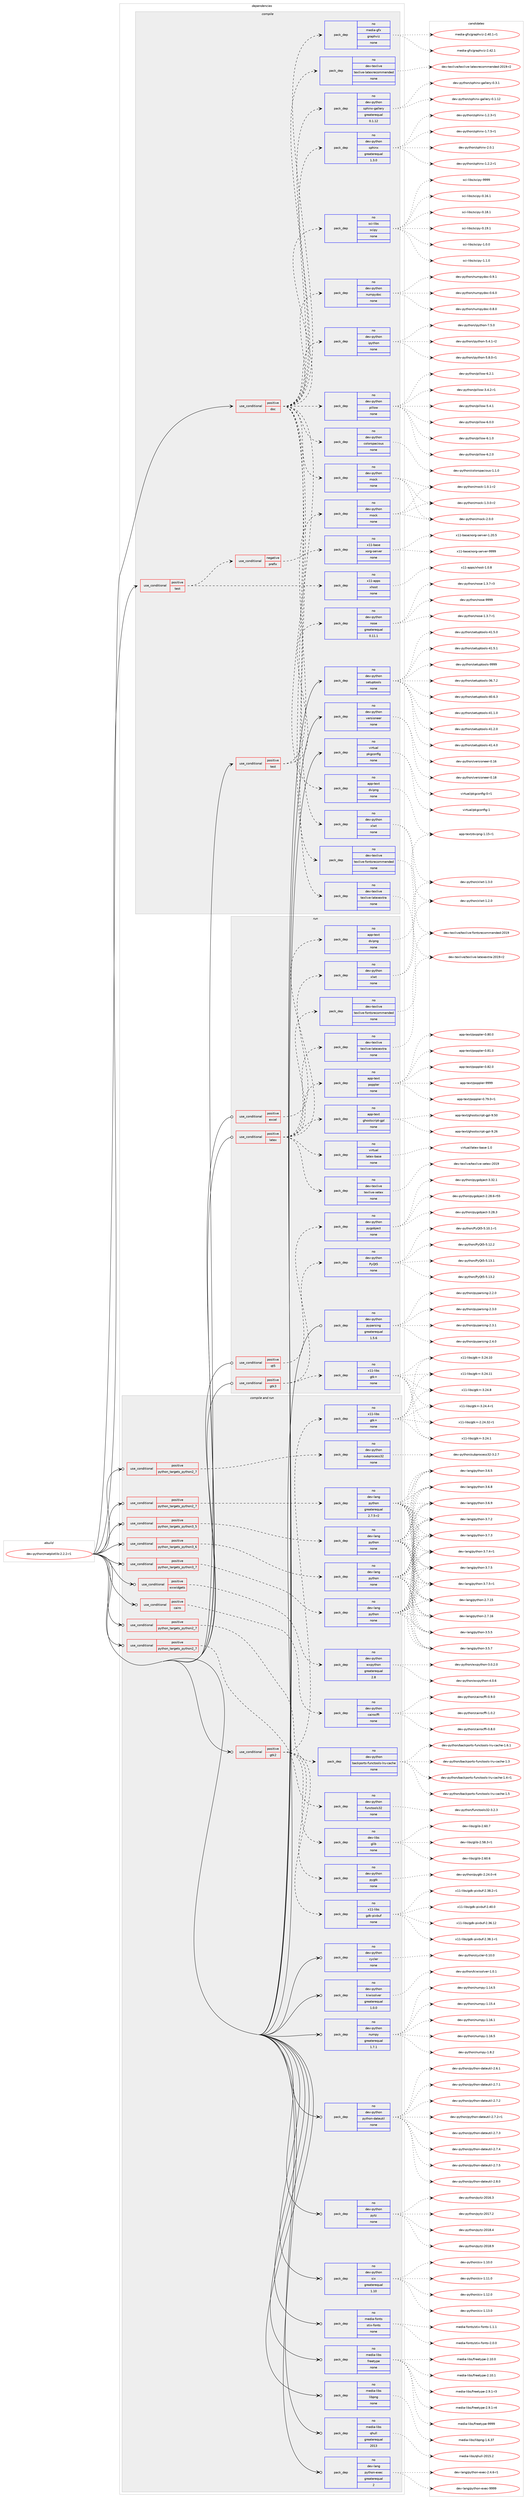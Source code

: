 digraph prolog {

# *************
# Graph options
# *************

newrank=true;
concentrate=true;
compound=true;
graph [rankdir=LR,fontname=Helvetica,fontsize=10,ranksep=1.5];#, ranksep=2.5, nodesep=0.2];
edge  [arrowhead=vee];
node  [fontname=Helvetica,fontsize=10];

# **********
# The ebuild
# **********

subgraph cluster_leftcol {
color=gray;
rank=same;
label=<<i>ebuild</i>>;
id [label="dev-python/matplotlib-2.2.2-r1", color=red, width=4, href="../dev-python/matplotlib-2.2.2-r1.svg"];
}

# ****************
# The dependencies
# ****************

subgraph cluster_midcol {
color=gray;
label=<<i>dependencies</i>>;
subgraph cluster_compile {
fillcolor="#eeeeee";
style=filled;
label=<<i>compile</i>>;
subgraph cond142369 {
dependency614095 [label=<<TABLE BORDER="0" CELLBORDER="1" CELLSPACING="0" CELLPADDING="4"><TR><TD ROWSPAN="3" CELLPADDING="10">use_conditional</TD></TR><TR><TD>positive</TD></TR><TR><TD>doc</TD></TR></TABLE>>, shape=none, color=red];
subgraph pack459922 {
dependency614096 [label=<<TABLE BORDER="0" CELLBORDER="1" CELLSPACING="0" CELLPADDING="4" WIDTH="220"><TR><TD ROWSPAN="6" CELLPADDING="30">pack_dep</TD></TR><TR><TD WIDTH="110">no</TD></TR><TR><TD>app-text</TD></TR><TR><TD>dvipng</TD></TR><TR><TD>none</TD></TR><TR><TD></TD></TR></TABLE>>, shape=none, color=blue];
}
dependency614095:e -> dependency614096:w [weight=20,style="dashed",arrowhead="vee"];
subgraph pack459923 {
dependency614097 [label=<<TABLE BORDER="0" CELLBORDER="1" CELLSPACING="0" CELLPADDING="4" WIDTH="220"><TR><TD ROWSPAN="6" CELLPADDING="30">pack_dep</TD></TR><TR><TD WIDTH="110">no</TD></TR><TR><TD>dev-python</TD></TR><TR><TD>colorspacious</TD></TR><TR><TD>none</TD></TR><TR><TD></TD></TR></TABLE>>, shape=none, color=blue];
}
dependency614095:e -> dependency614097:w [weight=20,style="dashed",arrowhead="vee"];
subgraph pack459924 {
dependency614098 [label=<<TABLE BORDER="0" CELLBORDER="1" CELLSPACING="0" CELLPADDING="4" WIDTH="220"><TR><TD ROWSPAN="6" CELLPADDING="30">pack_dep</TD></TR><TR><TD WIDTH="110">no</TD></TR><TR><TD>dev-python</TD></TR><TR><TD>pillow</TD></TR><TR><TD>none</TD></TR><TR><TD></TD></TR></TABLE>>, shape=none, color=blue];
}
dependency614095:e -> dependency614098:w [weight=20,style="dashed",arrowhead="vee"];
subgraph pack459925 {
dependency614099 [label=<<TABLE BORDER="0" CELLBORDER="1" CELLSPACING="0" CELLPADDING="4" WIDTH="220"><TR><TD ROWSPAN="6" CELLPADDING="30">pack_dep</TD></TR><TR><TD WIDTH="110">no</TD></TR><TR><TD>dev-python</TD></TR><TR><TD>ipython</TD></TR><TR><TD>none</TD></TR><TR><TD></TD></TR></TABLE>>, shape=none, color=blue];
}
dependency614095:e -> dependency614099:w [weight=20,style="dashed",arrowhead="vee"];
subgraph pack459926 {
dependency614100 [label=<<TABLE BORDER="0" CELLBORDER="1" CELLSPACING="0" CELLPADDING="4" WIDTH="220"><TR><TD ROWSPAN="6" CELLPADDING="30">pack_dep</TD></TR><TR><TD WIDTH="110">no</TD></TR><TR><TD>dev-python</TD></TR><TR><TD>mock</TD></TR><TR><TD>none</TD></TR><TR><TD></TD></TR></TABLE>>, shape=none, color=blue];
}
dependency614095:e -> dependency614100:w [weight=20,style="dashed",arrowhead="vee"];
subgraph pack459927 {
dependency614101 [label=<<TABLE BORDER="0" CELLBORDER="1" CELLSPACING="0" CELLPADDING="4" WIDTH="220"><TR><TD ROWSPAN="6" CELLPADDING="30">pack_dep</TD></TR><TR><TD WIDTH="110">no</TD></TR><TR><TD>dev-python</TD></TR><TR><TD>numpydoc</TD></TR><TR><TD>none</TD></TR><TR><TD></TD></TR></TABLE>>, shape=none, color=blue];
}
dependency614095:e -> dependency614101:w [weight=20,style="dashed",arrowhead="vee"];
subgraph pack459928 {
dependency614102 [label=<<TABLE BORDER="0" CELLBORDER="1" CELLSPACING="0" CELLPADDING="4" WIDTH="220"><TR><TD ROWSPAN="6" CELLPADDING="30">pack_dep</TD></TR><TR><TD WIDTH="110">no</TD></TR><TR><TD>sci-libs</TD></TR><TR><TD>scipy</TD></TR><TR><TD>none</TD></TR><TR><TD></TD></TR></TABLE>>, shape=none, color=blue];
}
dependency614095:e -> dependency614102:w [weight=20,style="dashed",arrowhead="vee"];
subgraph pack459929 {
dependency614103 [label=<<TABLE BORDER="0" CELLBORDER="1" CELLSPACING="0" CELLPADDING="4" WIDTH="220"><TR><TD ROWSPAN="6" CELLPADDING="30">pack_dep</TD></TR><TR><TD WIDTH="110">no</TD></TR><TR><TD>dev-python</TD></TR><TR><TD>sphinx</TD></TR><TR><TD>greaterequal</TD></TR><TR><TD>1.3.0</TD></TR></TABLE>>, shape=none, color=blue];
}
dependency614095:e -> dependency614103:w [weight=20,style="dashed",arrowhead="vee"];
subgraph pack459930 {
dependency614104 [label=<<TABLE BORDER="0" CELLBORDER="1" CELLSPACING="0" CELLPADDING="4" WIDTH="220"><TR><TD ROWSPAN="6" CELLPADDING="30">pack_dep</TD></TR><TR><TD WIDTH="110">no</TD></TR><TR><TD>dev-python</TD></TR><TR><TD>sphinx-gallery</TD></TR><TR><TD>greaterequal</TD></TR><TR><TD>0.1.12</TD></TR></TABLE>>, shape=none, color=blue];
}
dependency614095:e -> dependency614104:w [weight=20,style="dashed",arrowhead="vee"];
subgraph pack459931 {
dependency614105 [label=<<TABLE BORDER="0" CELLBORDER="1" CELLSPACING="0" CELLPADDING="4" WIDTH="220"><TR><TD ROWSPAN="6" CELLPADDING="30">pack_dep</TD></TR><TR><TD WIDTH="110">no</TD></TR><TR><TD>dev-python</TD></TR><TR><TD>xlwt</TD></TR><TR><TD>none</TD></TR><TR><TD></TD></TR></TABLE>>, shape=none, color=blue];
}
dependency614095:e -> dependency614105:w [weight=20,style="dashed",arrowhead="vee"];
subgraph pack459932 {
dependency614106 [label=<<TABLE BORDER="0" CELLBORDER="1" CELLSPACING="0" CELLPADDING="4" WIDTH="220"><TR><TD ROWSPAN="6" CELLPADDING="30">pack_dep</TD></TR><TR><TD WIDTH="110">no</TD></TR><TR><TD>dev-texlive</TD></TR><TR><TD>texlive-latexextra</TD></TR><TR><TD>none</TD></TR><TR><TD></TD></TR></TABLE>>, shape=none, color=blue];
}
dependency614095:e -> dependency614106:w [weight=20,style="dashed",arrowhead="vee"];
subgraph pack459933 {
dependency614107 [label=<<TABLE BORDER="0" CELLBORDER="1" CELLSPACING="0" CELLPADDING="4" WIDTH="220"><TR><TD ROWSPAN="6" CELLPADDING="30">pack_dep</TD></TR><TR><TD WIDTH="110">no</TD></TR><TR><TD>dev-texlive</TD></TR><TR><TD>texlive-fontsrecommended</TD></TR><TR><TD>none</TD></TR><TR><TD></TD></TR></TABLE>>, shape=none, color=blue];
}
dependency614095:e -> dependency614107:w [weight=20,style="dashed",arrowhead="vee"];
subgraph pack459934 {
dependency614108 [label=<<TABLE BORDER="0" CELLBORDER="1" CELLSPACING="0" CELLPADDING="4" WIDTH="220"><TR><TD ROWSPAN="6" CELLPADDING="30">pack_dep</TD></TR><TR><TD WIDTH="110">no</TD></TR><TR><TD>dev-texlive</TD></TR><TR><TD>texlive-latexrecommended</TD></TR><TR><TD>none</TD></TR><TR><TD></TD></TR></TABLE>>, shape=none, color=blue];
}
dependency614095:e -> dependency614108:w [weight=20,style="dashed",arrowhead="vee"];
subgraph pack459935 {
dependency614109 [label=<<TABLE BORDER="0" CELLBORDER="1" CELLSPACING="0" CELLPADDING="4" WIDTH="220"><TR><TD ROWSPAN="6" CELLPADDING="30">pack_dep</TD></TR><TR><TD WIDTH="110">no</TD></TR><TR><TD>media-gfx</TD></TR><TR><TD>graphviz</TD></TR><TR><TD>none</TD></TR><TR><TD></TD></TR></TABLE>>, shape=none, color=blue];
}
dependency614095:e -> dependency614109:w [weight=20,style="dashed",arrowhead="vee"];
}
id:e -> dependency614095:w [weight=20,style="solid",arrowhead="vee"];
subgraph cond142370 {
dependency614110 [label=<<TABLE BORDER="0" CELLBORDER="1" CELLSPACING="0" CELLPADDING="4"><TR><TD ROWSPAN="3" CELLPADDING="10">use_conditional</TD></TR><TR><TD>positive</TD></TR><TR><TD>test</TD></TR></TABLE>>, shape=none, color=red];
subgraph cond142371 {
dependency614111 [label=<<TABLE BORDER="0" CELLBORDER="1" CELLSPACING="0" CELLPADDING="4"><TR><TD ROWSPAN="3" CELLPADDING="10">use_conditional</TD></TR><TR><TD>negative</TD></TR><TR><TD>prefix</TD></TR></TABLE>>, shape=none, color=red];
subgraph pack459936 {
dependency614112 [label=<<TABLE BORDER="0" CELLBORDER="1" CELLSPACING="0" CELLPADDING="4" WIDTH="220"><TR><TD ROWSPAN="6" CELLPADDING="30">pack_dep</TD></TR><TR><TD WIDTH="110">no</TD></TR><TR><TD>x11-base</TD></TR><TR><TD>xorg-server</TD></TR><TR><TD>none</TD></TR><TR><TD></TD></TR></TABLE>>, shape=none, color=blue];
}
dependency614111:e -> dependency614112:w [weight=20,style="dashed",arrowhead="vee"];
}
dependency614110:e -> dependency614111:w [weight=20,style="dashed",arrowhead="vee"];
subgraph pack459937 {
dependency614113 [label=<<TABLE BORDER="0" CELLBORDER="1" CELLSPACING="0" CELLPADDING="4" WIDTH="220"><TR><TD ROWSPAN="6" CELLPADDING="30">pack_dep</TD></TR><TR><TD WIDTH="110">no</TD></TR><TR><TD>x11-apps</TD></TR><TR><TD>xhost</TD></TR><TR><TD>none</TD></TR><TR><TD></TD></TR></TABLE>>, shape=none, color=blue];
}
dependency614110:e -> dependency614113:w [weight=20,style="dashed",arrowhead="vee"];
}
id:e -> dependency614110:w [weight=20,style="solid",arrowhead="vee"];
subgraph cond142372 {
dependency614114 [label=<<TABLE BORDER="0" CELLBORDER="1" CELLSPACING="0" CELLPADDING="4"><TR><TD ROWSPAN="3" CELLPADDING="10">use_conditional</TD></TR><TR><TD>positive</TD></TR><TR><TD>test</TD></TR></TABLE>>, shape=none, color=red];
subgraph pack459938 {
dependency614115 [label=<<TABLE BORDER="0" CELLBORDER="1" CELLSPACING="0" CELLPADDING="4" WIDTH="220"><TR><TD ROWSPAN="6" CELLPADDING="30">pack_dep</TD></TR><TR><TD WIDTH="110">no</TD></TR><TR><TD>dev-python</TD></TR><TR><TD>mock</TD></TR><TR><TD>none</TD></TR><TR><TD></TD></TR></TABLE>>, shape=none, color=blue];
}
dependency614114:e -> dependency614115:w [weight=20,style="dashed",arrowhead="vee"];
subgraph pack459939 {
dependency614116 [label=<<TABLE BORDER="0" CELLBORDER="1" CELLSPACING="0" CELLPADDING="4" WIDTH="220"><TR><TD ROWSPAN="6" CELLPADDING="30">pack_dep</TD></TR><TR><TD WIDTH="110">no</TD></TR><TR><TD>dev-python</TD></TR><TR><TD>nose</TD></TR><TR><TD>greaterequal</TD></TR><TR><TD>0.11.1</TD></TR></TABLE>>, shape=none, color=blue];
}
dependency614114:e -> dependency614116:w [weight=20,style="dashed",arrowhead="vee"];
}
id:e -> dependency614114:w [weight=20,style="solid",arrowhead="vee"];
subgraph pack459940 {
dependency614117 [label=<<TABLE BORDER="0" CELLBORDER="1" CELLSPACING="0" CELLPADDING="4" WIDTH="220"><TR><TD ROWSPAN="6" CELLPADDING="30">pack_dep</TD></TR><TR><TD WIDTH="110">no</TD></TR><TR><TD>dev-python</TD></TR><TR><TD>setuptools</TD></TR><TR><TD>none</TD></TR><TR><TD></TD></TR></TABLE>>, shape=none, color=blue];
}
id:e -> dependency614117:w [weight=20,style="solid",arrowhead="vee"];
subgraph pack459941 {
dependency614118 [label=<<TABLE BORDER="0" CELLBORDER="1" CELLSPACING="0" CELLPADDING="4" WIDTH="220"><TR><TD ROWSPAN="6" CELLPADDING="30">pack_dep</TD></TR><TR><TD WIDTH="110">no</TD></TR><TR><TD>dev-python</TD></TR><TR><TD>versioneer</TD></TR><TR><TD>none</TD></TR><TR><TD></TD></TR></TABLE>>, shape=none, color=blue];
}
id:e -> dependency614118:w [weight=20,style="solid",arrowhead="vee"];
subgraph pack459942 {
dependency614119 [label=<<TABLE BORDER="0" CELLBORDER="1" CELLSPACING="0" CELLPADDING="4" WIDTH="220"><TR><TD ROWSPAN="6" CELLPADDING="30">pack_dep</TD></TR><TR><TD WIDTH="110">no</TD></TR><TR><TD>virtual</TD></TR><TR><TD>pkgconfig</TD></TR><TR><TD>none</TD></TR><TR><TD></TD></TR></TABLE>>, shape=none, color=blue];
}
id:e -> dependency614119:w [weight=20,style="solid",arrowhead="vee"];
}
subgraph cluster_compileandrun {
fillcolor="#eeeeee";
style=filled;
label=<<i>compile and run</i>>;
subgraph cond142373 {
dependency614120 [label=<<TABLE BORDER="0" CELLBORDER="1" CELLSPACING="0" CELLPADDING="4"><TR><TD ROWSPAN="3" CELLPADDING="10">use_conditional</TD></TR><TR><TD>positive</TD></TR><TR><TD>cairo</TD></TR></TABLE>>, shape=none, color=red];
subgraph pack459943 {
dependency614121 [label=<<TABLE BORDER="0" CELLBORDER="1" CELLSPACING="0" CELLPADDING="4" WIDTH="220"><TR><TD ROWSPAN="6" CELLPADDING="30">pack_dep</TD></TR><TR><TD WIDTH="110">no</TD></TR><TR><TD>dev-python</TD></TR><TR><TD>cairocffi</TD></TR><TR><TD>none</TD></TR><TR><TD></TD></TR></TABLE>>, shape=none, color=blue];
}
dependency614120:e -> dependency614121:w [weight=20,style="dashed",arrowhead="vee"];
}
id:e -> dependency614120:w [weight=20,style="solid",arrowhead="odotvee"];
subgraph cond142374 {
dependency614122 [label=<<TABLE BORDER="0" CELLBORDER="1" CELLSPACING="0" CELLPADDING="4"><TR><TD ROWSPAN="3" CELLPADDING="10">use_conditional</TD></TR><TR><TD>positive</TD></TR><TR><TD>gtk2</TD></TR></TABLE>>, shape=none, color=red];
subgraph pack459944 {
dependency614123 [label=<<TABLE BORDER="0" CELLBORDER="1" CELLSPACING="0" CELLPADDING="4" WIDTH="220"><TR><TD ROWSPAN="6" CELLPADDING="30">pack_dep</TD></TR><TR><TD WIDTH="110">no</TD></TR><TR><TD>dev-libs</TD></TR><TR><TD>glib</TD></TR><TR><TD>none</TD></TR><TR><TD></TD></TR></TABLE>>, shape=none, color=blue];
}
dependency614122:e -> dependency614123:w [weight=20,style="dashed",arrowhead="vee"];
subgraph pack459945 {
dependency614124 [label=<<TABLE BORDER="0" CELLBORDER="1" CELLSPACING="0" CELLPADDING="4" WIDTH="220"><TR><TD ROWSPAN="6" CELLPADDING="30">pack_dep</TD></TR><TR><TD WIDTH="110">no</TD></TR><TR><TD>x11-libs</TD></TR><TR><TD>gdk-pixbuf</TD></TR><TR><TD>none</TD></TR><TR><TD></TD></TR></TABLE>>, shape=none, color=blue];
}
dependency614122:e -> dependency614124:w [weight=20,style="dashed",arrowhead="vee"];
subgraph pack459946 {
dependency614125 [label=<<TABLE BORDER="0" CELLBORDER="1" CELLSPACING="0" CELLPADDING="4" WIDTH="220"><TR><TD ROWSPAN="6" CELLPADDING="30">pack_dep</TD></TR><TR><TD WIDTH="110">no</TD></TR><TR><TD>x11-libs</TD></TR><TR><TD>gtk+</TD></TR><TR><TD>none</TD></TR><TR><TD></TD></TR></TABLE>>, shape=none, color=blue];
}
dependency614122:e -> dependency614125:w [weight=20,style="dashed",arrowhead="vee"];
subgraph pack459947 {
dependency614126 [label=<<TABLE BORDER="0" CELLBORDER="1" CELLSPACING="0" CELLPADDING="4" WIDTH="220"><TR><TD ROWSPAN="6" CELLPADDING="30">pack_dep</TD></TR><TR><TD WIDTH="110">no</TD></TR><TR><TD>dev-python</TD></TR><TR><TD>pygtk</TD></TR><TR><TD>none</TD></TR><TR><TD></TD></TR></TABLE>>, shape=none, color=blue];
}
dependency614122:e -> dependency614126:w [weight=20,style="dashed",arrowhead="vee"];
}
id:e -> dependency614122:w [weight=20,style="solid",arrowhead="odotvee"];
subgraph cond142375 {
dependency614127 [label=<<TABLE BORDER="0" CELLBORDER="1" CELLSPACING="0" CELLPADDING="4"><TR><TD ROWSPAN="3" CELLPADDING="10">use_conditional</TD></TR><TR><TD>positive</TD></TR><TR><TD>python_targets_python2_7</TD></TR></TABLE>>, shape=none, color=red];
subgraph pack459948 {
dependency614128 [label=<<TABLE BORDER="0" CELLBORDER="1" CELLSPACING="0" CELLPADDING="4" WIDTH="220"><TR><TD ROWSPAN="6" CELLPADDING="30">pack_dep</TD></TR><TR><TD WIDTH="110">no</TD></TR><TR><TD>dev-lang</TD></TR><TR><TD>python</TD></TR><TR><TD>greaterequal</TD></TR><TR><TD>2.7.5-r2</TD></TR></TABLE>>, shape=none, color=blue];
}
dependency614127:e -> dependency614128:w [weight=20,style="dashed",arrowhead="vee"];
}
id:e -> dependency614127:w [weight=20,style="solid",arrowhead="odotvee"];
subgraph cond142376 {
dependency614129 [label=<<TABLE BORDER="0" CELLBORDER="1" CELLSPACING="0" CELLPADDING="4"><TR><TD ROWSPAN="3" CELLPADDING="10">use_conditional</TD></TR><TR><TD>positive</TD></TR><TR><TD>python_targets_python2_7</TD></TR></TABLE>>, shape=none, color=red];
subgraph pack459949 {
dependency614130 [label=<<TABLE BORDER="0" CELLBORDER="1" CELLSPACING="0" CELLPADDING="4" WIDTH="220"><TR><TD ROWSPAN="6" CELLPADDING="30">pack_dep</TD></TR><TR><TD WIDTH="110">no</TD></TR><TR><TD>dev-python</TD></TR><TR><TD>backports-functools-lru-cache</TD></TR><TR><TD>none</TD></TR><TR><TD></TD></TR></TABLE>>, shape=none, color=blue];
}
dependency614129:e -> dependency614130:w [weight=20,style="dashed",arrowhead="vee"];
}
id:e -> dependency614129:w [weight=20,style="solid",arrowhead="odotvee"];
subgraph cond142377 {
dependency614131 [label=<<TABLE BORDER="0" CELLBORDER="1" CELLSPACING="0" CELLPADDING="4"><TR><TD ROWSPAN="3" CELLPADDING="10">use_conditional</TD></TR><TR><TD>positive</TD></TR><TR><TD>python_targets_python2_7</TD></TR></TABLE>>, shape=none, color=red];
subgraph pack459950 {
dependency614132 [label=<<TABLE BORDER="0" CELLBORDER="1" CELLSPACING="0" CELLPADDING="4" WIDTH="220"><TR><TD ROWSPAN="6" CELLPADDING="30">pack_dep</TD></TR><TR><TD WIDTH="110">no</TD></TR><TR><TD>dev-python</TD></TR><TR><TD>functools32</TD></TR><TR><TD>none</TD></TR><TR><TD></TD></TR></TABLE>>, shape=none, color=blue];
}
dependency614131:e -> dependency614132:w [weight=20,style="dashed",arrowhead="vee"];
}
id:e -> dependency614131:w [weight=20,style="solid",arrowhead="odotvee"];
subgraph cond142378 {
dependency614133 [label=<<TABLE BORDER="0" CELLBORDER="1" CELLSPACING="0" CELLPADDING="4"><TR><TD ROWSPAN="3" CELLPADDING="10">use_conditional</TD></TR><TR><TD>positive</TD></TR><TR><TD>python_targets_python2_7</TD></TR></TABLE>>, shape=none, color=red];
subgraph pack459951 {
dependency614134 [label=<<TABLE BORDER="0" CELLBORDER="1" CELLSPACING="0" CELLPADDING="4" WIDTH="220"><TR><TD ROWSPAN="6" CELLPADDING="30">pack_dep</TD></TR><TR><TD WIDTH="110">no</TD></TR><TR><TD>dev-python</TD></TR><TR><TD>subprocess32</TD></TR><TR><TD>none</TD></TR><TR><TD></TD></TR></TABLE>>, shape=none, color=blue];
}
dependency614133:e -> dependency614134:w [weight=20,style="dashed",arrowhead="vee"];
}
id:e -> dependency614133:w [weight=20,style="solid",arrowhead="odotvee"];
subgraph cond142379 {
dependency614135 [label=<<TABLE BORDER="0" CELLBORDER="1" CELLSPACING="0" CELLPADDING="4"><TR><TD ROWSPAN="3" CELLPADDING="10">use_conditional</TD></TR><TR><TD>positive</TD></TR><TR><TD>python_targets_python3_5</TD></TR></TABLE>>, shape=none, color=red];
subgraph pack459952 {
dependency614136 [label=<<TABLE BORDER="0" CELLBORDER="1" CELLSPACING="0" CELLPADDING="4" WIDTH="220"><TR><TD ROWSPAN="6" CELLPADDING="30">pack_dep</TD></TR><TR><TD WIDTH="110">no</TD></TR><TR><TD>dev-lang</TD></TR><TR><TD>python</TD></TR><TR><TD>none</TD></TR><TR><TD></TD></TR></TABLE>>, shape=none, color=blue];
}
dependency614135:e -> dependency614136:w [weight=20,style="dashed",arrowhead="vee"];
}
id:e -> dependency614135:w [weight=20,style="solid",arrowhead="odotvee"];
subgraph cond142380 {
dependency614137 [label=<<TABLE BORDER="0" CELLBORDER="1" CELLSPACING="0" CELLPADDING="4"><TR><TD ROWSPAN="3" CELLPADDING="10">use_conditional</TD></TR><TR><TD>positive</TD></TR><TR><TD>python_targets_python3_6</TD></TR></TABLE>>, shape=none, color=red];
subgraph pack459953 {
dependency614138 [label=<<TABLE BORDER="0" CELLBORDER="1" CELLSPACING="0" CELLPADDING="4" WIDTH="220"><TR><TD ROWSPAN="6" CELLPADDING="30">pack_dep</TD></TR><TR><TD WIDTH="110">no</TD></TR><TR><TD>dev-lang</TD></TR><TR><TD>python</TD></TR><TR><TD>none</TD></TR><TR><TD></TD></TR></TABLE>>, shape=none, color=blue];
}
dependency614137:e -> dependency614138:w [weight=20,style="dashed",arrowhead="vee"];
}
id:e -> dependency614137:w [weight=20,style="solid",arrowhead="odotvee"];
subgraph cond142381 {
dependency614139 [label=<<TABLE BORDER="0" CELLBORDER="1" CELLSPACING="0" CELLPADDING="4"><TR><TD ROWSPAN="3" CELLPADDING="10">use_conditional</TD></TR><TR><TD>positive</TD></TR><TR><TD>python_targets_python3_7</TD></TR></TABLE>>, shape=none, color=red];
subgraph pack459954 {
dependency614140 [label=<<TABLE BORDER="0" CELLBORDER="1" CELLSPACING="0" CELLPADDING="4" WIDTH="220"><TR><TD ROWSPAN="6" CELLPADDING="30">pack_dep</TD></TR><TR><TD WIDTH="110">no</TD></TR><TR><TD>dev-lang</TD></TR><TR><TD>python</TD></TR><TR><TD>none</TD></TR><TR><TD></TD></TR></TABLE>>, shape=none, color=blue];
}
dependency614139:e -> dependency614140:w [weight=20,style="dashed",arrowhead="vee"];
}
id:e -> dependency614139:w [weight=20,style="solid",arrowhead="odotvee"];
subgraph cond142382 {
dependency614141 [label=<<TABLE BORDER="0" CELLBORDER="1" CELLSPACING="0" CELLPADDING="4"><TR><TD ROWSPAN="3" CELLPADDING="10">use_conditional</TD></TR><TR><TD>positive</TD></TR><TR><TD>wxwidgets</TD></TR></TABLE>>, shape=none, color=red];
subgraph pack459955 {
dependency614142 [label=<<TABLE BORDER="0" CELLBORDER="1" CELLSPACING="0" CELLPADDING="4" WIDTH="220"><TR><TD ROWSPAN="6" CELLPADDING="30">pack_dep</TD></TR><TR><TD WIDTH="110">no</TD></TR><TR><TD>dev-python</TD></TR><TR><TD>wxpython</TD></TR><TR><TD>greaterequal</TD></TR><TR><TD>2.8</TD></TR></TABLE>>, shape=none, color=blue];
}
dependency614141:e -> dependency614142:w [weight=20,style="dashed",arrowhead="vee"];
}
id:e -> dependency614141:w [weight=20,style="solid",arrowhead="odotvee"];
subgraph pack459956 {
dependency614143 [label=<<TABLE BORDER="0" CELLBORDER="1" CELLSPACING="0" CELLPADDING="4" WIDTH="220"><TR><TD ROWSPAN="6" CELLPADDING="30">pack_dep</TD></TR><TR><TD WIDTH="110">no</TD></TR><TR><TD>dev-lang</TD></TR><TR><TD>python-exec</TD></TR><TR><TD>greaterequal</TD></TR><TR><TD>2</TD></TR></TABLE>>, shape=none, color=blue];
}
id:e -> dependency614143:w [weight=20,style="solid",arrowhead="odotvee"];
subgraph pack459957 {
dependency614144 [label=<<TABLE BORDER="0" CELLBORDER="1" CELLSPACING="0" CELLPADDING="4" WIDTH="220"><TR><TD ROWSPAN="6" CELLPADDING="30">pack_dep</TD></TR><TR><TD WIDTH="110">no</TD></TR><TR><TD>dev-python</TD></TR><TR><TD>cycler</TD></TR><TR><TD>none</TD></TR><TR><TD></TD></TR></TABLE>>, shape=none, color=blue];
}
id:e -> dependency614144:w [weight=20,style="solid",arrowhead="odotvee"];
subgraph pack459958 {
dependency614145 [label=<<TABLE BORDER="0" CELLBORDER="1" CELLSPACING="0" CELLPADDING="4" WIDTH="220"><TR><TD ROWSPAN="6" CELLPADDING="30">pack_dep</TD></TR><TR><TD WIDTH="110">no</TD></TR><TR><TD>dev-python</TD></TR><TR><TD>kiwisolver</TD></TR><TR><TD>greaterequal</TD></TR><TR><TD>1.0.0</TD></TR></TABLE>>, shape=none, color=blue];
}
id:e -> dependency614145:w [weight=20,style="solid",arrowhead="odotvee"];
subgraph pack459959 {
dependency614146 [label=<<TABLE BORDER="0" CELLBORDER="1" CELLSPACING="0" CELLPADDING="4" WIDTH="220"><TR><TD ROWSPAN="6" CELLPADDING="30">pack_dep</TD></TR><TR><TD WIDTH="110">no</TD></TR><TR><TD>dev-python</TD></TR><TR><TD>numpy</TD></TR><TR><TD>greaterequal</TD></TR><TR><TD>1.7.1</TD></TR></TABLE>>, shape=none, color=blue];
}
id:e -> dependency614146:w [weight=20,style="solid",arrowhead="odotvee"];
subgraph pack459960 {
dependency614147 [label=<<TABLE BORDER="0" CELLBORDER="1" CELLSPACING="0" CELLPADDING="4" WIDTH="220"><TR><TD ROWSPAN="6" CELLPADDING="30">pack_dep</TD></TR><TR><TD WIDTH="110">no</TD></TR><TR><TD>dev-python</TD></TR><TR><TD>python-dateutil</TD></TR><TR><TD>none</TD></TR><TR><TD></TD></TR></TABLE>>, shape=none, color=blue];
}
id:e -> dependency614147:w [weight=20,style="solid",arrowhead="odotvee"];
subgraph pack459961 {
dependency614148 [label=<<TABLE BORDER="0" CELLBORDER="1" CELLSPACING="0" CELLPADDING="4" WIDTH="220"><TR><TD ROWSPAN="6" CELLPADDING="30">pack_dep</TD></TR><TR><TD WIDTH="110">no</TD></TR><TR><TD>dev-python</TD></TR><TR><TD>pytz</TD></TR><TR><TD>none</TD></TR><TR><TD></TD></TR></TABLE>>, shape=none, color=blue];
}
id:e -> dependency614148:w [weight=20,style="solid",arrowhead="odotvee"];
subgraph pack459962 {
dependency614149 [label=<<TABLE BORDER="0" CELLBORDER="1" CELLSPACING="0" CELLPADDING="4" WIDTH="220"><TR><TD ROWSPAN="6" CELLPADDING="30">pack_dep</TD></TR><TR><TD WIDTH="110">no</TD></TR><TR><TD>dev-python</TD></TR><TR><TD>six</TD></TR><TR><TD>greaterequal</TD></TR><TR><TD>1.10</TD></TR></TABLE>>, shape=none, color=blue];
}
id:e -> dependency614149:w [weight=20,style="solid",arrowhead="odotvee"];
subgraph pack459963 {
dependency614150 [label=<<TABLE BORDER="0" CELLBORDER="1" CELLSPACING="0" CELLPADDING="4" WIDTH="220"><TR><TD ROWSPAN="6" CELLPADDING="30">pack_dep</TD></TR><TR><TD WIDTH="110">no</TD></TR><TR><TD>media-fonts</TD></TR><TR><TD>stix-fonts</TD></TR><TR><TD>none</TD></TR><TR><TD></TD></TR></TABLE>>, shape=none, color=blue];
}
id:e -> dependency614150:w [weight=20,style="solid",arrowhead="odotvee"];
subgraph pack459964 {
dependency614151 [label=<<TABLE BORDER="0" CELLBORDER="1" CELLSPACING="0" CELLPADDING="4" WIDTH="220"><TR><TD ROWSPAN="6" CELLPADDING="30">pack_dep</TD></TR><TR><TD WIDTH="110">no</TD></TR><TR><TD>media-libs</TD></TR><TR><TD>freetype</TD></TR><TR><TD>none</TD></TR><TR><TD></TD></TR></TABLE>>, shape=none, color=blue];
}
id:e -> dependency614151:w [weight=20,style="solid",arrowhead="odotvee"];
subgraph pack459965 {
dependency614152 [label=<<TABLE BORDER="0" CELLBORDER="1" CELLSPACING="0" CELLPADDING="4" WIDTH="220"><TR><TD ROWSPAN="6" CELLPADDING="30">pack_dep</TD></TR><TR><TD WIDTH="110">no</TD></TR><TR><TD>media-libs</TD></TR><TR><TD>libpng</TD></TR><TR><TD>none</TD></TR><TR><TD></TD></TR></TABLE>>, shape=none, color=blue];
}
id:e -> dependency614152:w [weight=20,style="solid",arrowhead="odotvee"];
subgraph pack459966 {
dependency614153 [label=<<TABLE BORDER="0" CELLBORDER="1" CELLSPACING="0" CELLPADDING="4" WIDTH="220"><TR><TD ROWSPAN="6" CELLPADDING="30">pack_dep</TD></TR><TR><TD WIDTH="110">no</TD></TR><TR><TD>media-libs</TD></TR><TR><TD>qhull</TD></TR><TR><TD>greaterequal</TD></TR><TR><TD>2013</TD></TR></TABLE>>, shape=none, color=blue];
}
id:e -> dependency614153:w [weight=20,style="solid",arrowhead="odotvee"];
}
subgraph cluster_run {
fillcolor="#eeeeee";
style=filled;
label=<<i>run</i>>;
subgraph cond142383 {
dependency614154 [label=<<TABLE BORDER="0" CELLBORDER="1" CELLSPACING="0" CELLPADDING="4"><TR><TD ROWSPAN="3" CELLPADDING="10">use_conditional</TD></TR><TR><TD>positive</TD></TR><TR><TD>excel</TD></TR></TABLE>>, shape=none, color=red];
subgraph pack459967 {
dependency614155 [label=<<TABLE BORDER="0" CELLBORDER="1" CELLSPACING="0" CELLPADDING="4" WIDTH="220"><TR><TD ROWSPAN="6" CELLPADDING="30">pack_dep</TD></TR><TR><TD WIDTH="110">no</TD></TR><TR><TD>dev-python</TD></TR><TR><TD>xlwt</TD></TR><TR><TD>none</TD></TR><TR><TD></TD></TR></TABLE>>, shape=none, color=blue];
}
dependency614154:e -> dependency614155:w [weight=20,style="dashed",arrowhead="vee"];
}
id:e -> dependency614154:w [weight=20,style="solid",arrowhead="odot"];
subgraph cond142384 {
dependency614156 [label=<<TABLE BORDER="0" CELLBORDER="1" CELLSPACING="0" CELLPADDING="4"><TR><TD ROWSPAN="3" CELLPADDING="10">use_conditional</TD></TR><TR><TD>positive</TD></TR><TR><TD>gtk3</TD></TR></TABLE>>, shape=none, color=red];
subgraph pack459968 {
dependency614157 [label=<<TABLE BORDER="0" CELLBORDER="1" CELLSPACING="0" CELLPADDING="4" WIDTH="220"><TR><TD ROWSPAN="6" CELLPADDING="30">pack_dep</TD></TR><TR><TD WIDTH="110">no</TD></TR><TR><TD>dev-python</TD></TR><TR><TD>pygobject</TD></TR><TR><TD>none</TD></TR><TR><TD></TD></TR></TABLE>>, shape=none, color=blue];
}
dependency614156:e -> dependency614157:w [weight=20,style="dashed",arrowhead="vee"];
subgraph pack459969 {
dependency614158 [label=<<TABLE BORDER="0" CELLBORDER="1" CELLSPACING="0" CELLPADDING="4" WIDTH="220"><TR><TD ROWSPAN="6" CELLPADDING="30">pack_dep</TD></TR><TR><TD WIDTH="110">no</TD></TR><TR><TD>x11-libs</TD></TR><TR><TD>gtk+</TD></TR><TR><TD>none</TD></TR><TR><TD></TD></TR></TABLE>>, shape=none, color=blue];
}
dependency614156:e -> dependency614158:w [weight=20,style="dashed",arrowhead="vee"];
}
id:e -> dependency614156:w [weight=20,style="solid",arrowhead="odot"];
subgraph cond142385 {
dependency614159 [label=<<TABLE BORDER="0" CELLBORDER="1" CELLSPACING="0" CELLPADDING="4"><TR><TD ROWSPAN="3" CELLPADDING="10">use_conditional</TD></TR><TR><TD>positive</TD></TR><TR><TD>latex</TD></TR></TABLE>>, shape=none, color=red];
subgraph pack459970 {
dependency614160 [label=<<TABLE BORDER="0" CELLBORDER="1" CELLSPACING="0" CELLPADDING="4" WIDTH="220"><TR><TD ROWSPAN="6" CELLPADDING="30">pack_dep</TD></TR><TR><TD WIDTH="110">no</TD></TR><TR><TD>virtual</TD></TR><TR><TD>latex-base</TD></TR><TR><TD>none</TD></TR><TR><TD></TD></TR></TABLE>>, shape=none, color=blue];
}
dependency614159:e -> dependency614160:w [weight=20,style="dashed",arrowhead="vee"];
subgraph pack459971 {
dependency614161 [label=<<TABLE BORDER="0" CELLBORDER="1" CELLSPACING="0" CELLPADDING="4" WIDTH="220"><TR><TD ROWSPAN="6" CELLPADDING="30">pack_dep</TD></TR><TR><TD WIDTH="110">no</TD></TR><TR><TD>app-text</TD></TR><TR><TD>ghostscript-gpl</TD></TR><TR><TD>none</TD></TR><TR><TD></TD></TR></TABLE>>, shape=none, color=blue];
}
dependency614159:e -> dependency614161:w [weight=20,style="dashed",arrowhead="vee"];
subgraph pack459972 {
dependency614162 [label=<<TABLE BORDER="0" CELLBORDER="1" CELLSPACING="0" CELLPADDING="4" WIDTH="220"><TR><TD ROWSPAN="6" CELLPADDING="30">pack_dep</TD></TR><TR><TD WIDTH="110">no</TD></TR><TR><TD>app-text</TD></TR><TR><TD>dvipng</TD></TR><TR><TD>none</TD></TR><TR><TD></TD></TR></TABLE>>, shape=none, color=blue];
}
dependency614159:e -> dependency614162:w [weight=20,style="dashed",arrowhead="vee"];
subgraph pack459973 {
dependency614163 [label=<<TABLE BORDER="0" CELLBORDER="1" CELLSPACING="0" CELLPADDING="4" WIDTH="220"><TR><TD ROWSPAN="6" CELLPADDING="30">pack_dep</TD></TR><TR><TD WIDTH="110">no</TD></TR><TR><TD>app-text</TD></TR><TR><TD>poppler</TD></TR><TR><TD>none</TD></TR><TR><TD></TD></TR></TABLE>>, shape=none, color=blue];
}
dependency614159:e -> dependency614163:w [weight=20,style="dashed",arrowhead="vee"];
subgraph pack459974 {
dependency614164 [label=<<TABLE BORDER="0" CELLBORDER="1" CELLSPACING="0" CELLPADDING="4" WIDTH="220"><TR><TD ROWSPAN="6" CELLPADDING="30">pack_dep</TD></TR><TR><TD WIDTH="110">no</TD></TR><TR><TD>dev-texlive</TD></TR><TR><TD>texlive-fontsrecommended</TD></TR><TR><TD>none</TD></TR><TR><TD></TD></TR></TABLE>>, shape=none, color=blue];
}
dependency614159:e -> dependency614164:w [weight=20,style="dashed",arrowhead="vee"];
subgraph pack459975 {
dependency614165 [label=<<TABLE BORDER="0" CELLBORDER="1" CELLSPACING="0" CELLPADDING="4" WIDTH="220"><TR><TD ROWSPAN="6" CELLPADDING="30">pack_dep</TD></TR><TR><TD WIDTH="110">no</TD></TR><TR><TD>dev-texlive</TD></TR><TR><TD>texlive-latexextra</TD></TR><TR><TD>none</TD></TR><TR><TD></TD></TR></TABLE>>, shape=none, color=blue];
}
dependency614159:e -> dependency614165:w [weight=20,style="dashed",arrowhead="vee"];
subgraph pack459976 {
dependency614166 [label=<<TABLE BORDER="0" CELLBORDER="1" CELLSPACING="0" CELLPADDING="4" WIDTH="220"><TR><TD ROWSPAN="6" CELLPADDING="30">pack_dep</TD></TR><TR><TD WIDTH="110">no</TD></TR><TR><TD>dev-texlive</TD></TR><TR><TD>texlive-xetex</TD></TR><TR><TD>none</TD></TR><TR><TD></TD></TR></TABLE>>, shape=none, color=blue];
}
dependency614159:e -> dependency614166:w [weight=20,style="dashed",arrowhead="vee"];
}
id:e -> dependency614159:w [weight=20,style="solid",arrowhead="odot"];
subgraph cond142386 {
dependency614167 [label=<<TABLE BORDER="0" CELLBORDER="1" CELLSPACING="0" CELLPADDING="4"><TR><TD ROWSPAN="3" CELLPADDING="10">use_conditional</TD></TR><TR><TD>positive</TD></TR><TR><TD>qt5</TD></TR></TABLE>>, shape=none, color=red];
subgraph pack459977 {
dependency614168 [label=<<TABLE BORDER="0" CELLBORDER="1" CELLSPACING="0" CELLPADDING="4" WIDTH="220"><TR><TD ROWSPAN="6" CELLPADDING="30">pack_dep</TD></TR><TR><TD WIDTH="110">no</TD></TR><TR><TD>dev-python</TD></TR><TR><TD>PyQt5</TD></TR><TR><TD>none</TD></TR><TR><TD></TD></TR></TABLE>>, shape=none, color=blue];
}
dependency614167:e -> dependency614168:w [weight=20,style="dashed",arrowhead="vee"];
}
id:e -> dependency614167:w [weight=20,style="solid",arrowhead="odot"];
subgraph pack459978 {
dependency614169 [label=<<TABLE BORDER="0" CELLBORDER="1" CELLSPACING="0" CELLPADDING="4" WIDTH="220"><TR><TD ROWSPAN="6" CELLPADDING="30">pack_dep</TD></TR><TR><TD WIDTH="110">no</TD></TR><TR><TD>dev-python</TD></TR><TR><TD>pyparsing</TD></TR><TR><TD>greaterequal</TD></TR><TR><TD>1.5.6</TD></TR></TABLE>>, shape=none, color=blue];
}
id:e -> dependency614169:w [weight=20,style="solid",arrowhead="odot"];
}
}

# **************
# The candidates
# **************

subgraph cluster_choices {
rank=same;
color=gray;
label=<<i>candidates</i>>;

subgraph choice459922 {
color=black;
nodesep=1;
choice97112112451161011201164710011810511211010345494649534511449 [label="app-text/dvipng-1.15-r1", color=red, width=4,href="../app-text/dvipng-1.15-r1.svg"];
dependency614096:e -> choice97112112451161011201164710011810511211010345494649534511449:w [style=dotted,weight="100"];
}
subgraph choice459923 {
color=black;
nodesep=1;
choice1001011184511212111610411111047991111081111141151129799105111117115454946494648 [label="dev-python/colorspacious-1.1.0", color=red, width=4,href="../dev-python/colorspacious-1.1.0.svg"];
dependency614097:e -> choice1001011184511212111610411111047991111081111141151129799105111117115454946494648:w [style=dotted,weight="100"];
}
subgraph choice459924 {
color=black;
nodesep=1;
choice10010111845112121116104111110471121051081081111194551465246504511449 [label="dev-python/pillow-3.4.2-r1", color=red, width=4,href="../dev-python/pillow-3.4.2-r1.svg"];
choice1001011184511212111610411111047112105108108111119455346524649 [label="dev-python/pillow-5.4.1", color=red, width=4,href="../dev-python/pillow-5.4.1.svg"];
choice1001011184511212111610411111047112105108108111119455446484648 [label="dev-python/pillow-6.0.0", color=red, width=4,href="../dev-python/pillow-6.0.0.svg"];
choice1001011184511212111610411111047112105108108111119455446494648 [label="dev-python/pillow-6.1.0", color=red, width=4,href="../dev-python/pillow-6.1.0.svg"];
choice1001011184511212111610411111047112105108108111119455446504648 [label="dev-python/pillow-6.2.0", color=red, width=4,href="../dev-python/pillow-6.2.0.svg"];
choice1001011184511212111610411111047112105108108111119455446504649 [label="dev-python/pillow-6.2.1", color=red, width=4,href="../dev-python/pillow-6.2.1.svg"];
dependency614098:e -> choice10010111845112121116104111110471121051081081111194551465246504511449:w [style=dotted,weight="100"];
dependency614098:e -> choice1001011184511212111610411111047112105108108111119455346524649:w [style=dotted,weight="100"];
dependency614098:e -> choice1001011184511212111610411111047112105108108111119455446484648:w [style=dotted,weight="100"];
dependency614098:e -> choice1001011184511212111610411111047112105108108111119455446494648:w [style=dotted,weight="100"];
dependency614098:e -> choice1001011184511212111610411111047112105108108111119455446504648:w [style=dotted,weight="100"];
dependency614098:e -> choice1001011184511212111610411111047112105108108111119455446504649:w [style=dotted,weight="100"];
}
subgraph choice459925 {
color=black;
nodesep=1;
choice10010111845112121116104111110471051121211161041111104553465246494511450 [label="dev-python/ipython-5.4.1-r2", color=red, width=4,href="../dev-python/ipython-5.4.1-r2.svg"];
choice10010111845112121116104111110471051121211161041111104553465646484511449 [label="dev-python/ipython-5.8.0-r1", color=red, width=4,href="../dev-python/ipython-5.8.0-r1.svg"];
choice1001011184511212111610411111047105112121116104111110455546534648 [label="dev-python/ipython-7.5.0", color=red, width=4,href="../dev-python/ipython-7.5.0.svg"];
dependency614099:e -> choice10010111845112121116104111110471051121211161041111104553465246494511450:w [style=dotted,weight="100"];
dependency614099:e -> choice10010111845112121116104111110471051121211161041111104553465646484511449:w [style=dotted,weight="100"];
dependency614099:e -> choice1001011184511212111610411111047105112121116104111110455546534648:w [style=dotted,weight="100"];
}
subgraph choice459926 {
color=black;
nodesep=1;
choice1001011184511212111610411111047109111991074549464846494511450 [label="dev-python/mock-1.0.1-r2", color=red, width=4,href="../dev-python/mock-1.0.1-r2.svg"];
choice1001011184511212111610411111047109111991074549465146484511450 [label="dev-python/mock-1.3.0-r2", color=red, width=4,href="../dev-python/mock-1.3.0-r2.svg"];
choice100101118451121211161041111104710911199107455046484648 [label="dev-python/mock-2.0.0", color=red, width=4,href="../dev-python/mock-2.0.0.svg"];
dependency614100:e -> choice1001011184511212111610411111047109111991074549464846494511450:w [style=dotted,weight="100"];
dependency614100:e -> choice1001011184511212111610411111047109111991074549465146484511450:w [style=dotted,weight="100"];
dependency614100:e -> choice100101118451121211161041111104710911199107455046484648:w [style=dotted,weight="100"];
}
subgraph choice459927 {
color=black;
nodesep=1;
choice100101118451121211161041111104711011710911212110011199454846544648 [label="dev-python/numpydoc-0.6.0", color=red, width=4,href="../dev-python/numpydoc-0.6.0.svg"];
choice100101118451121211161041111104711011710911212110011199454846564648 [label="dev-python/numpydoc-0.8.0", color=red, width=4,href="../dev-python/numpydoc-0.8.0.svg"];
choice100101118451121211161041111104711011710911212110011199454846574649 [label="dev-python/numpydoc-0.9.1", color=red, width=4,href="../dev-python/numpydoc-0.9.1.svg"];
dependency614101:e -> choice100101118451121211161041111104711011710911212110011199454846544648:w [style=dotted,weight="100"];
dependency614101:e -> choice100101118451121211161041111104711011710911212110011199454846564648:w [style=dotted,weight="100"];
dependency614101:e -> choice100101118451121211161041111104711011710911212110011199454846574649:w [style=dotted,weight="100"];
}
subgraph choice459928 {
color=black;
nodesep=1;
choice115991054510810598115471159910511212145484649544649 [label="sci-libs/scipy-0.16.1", color=red, width=4,href="../sci-libs/scipy-0.16.1.svg"];
choice115991054510810598115471159910511212145484649564649 [label="sci-libs/scipy-0.18.1", color=red, width=4,href="../sci-libs/scipy-0.18.1.svg"];
choice115991054510810598115471159910511212145484649574649 [label="sci-libs/scipy-0.19.1", color=red, width=4,href="../sci-libs/scipy-0.19.1.svg"];
choice1159910545108105981154711599105112121454946484648 [label="sci-libs/scipy-1.0.0", color=red, width=4,href="../sci-libs/scipy-1.0.0.svg"];
choice1159910545108105981154711599105112121454946494648 [label="sci-libs/scipy-1.1.0", color=red, width=4,href="../sci-libs/scipy-1.1.0.svg"];
choice11599105451081059811547115991051121214557575757 [label="sci-libs/scipy-9999", color=red, width=4,href="../sci-libs/scipy-9999.svg"];
dependency614102:e -> choice115991054510810598115471159910511212145484649544649:w [style=dotted,weight="100"];
dependency614102:e -> choice115991054510810598115471159910511212145484649564649:w [style=dotted,weight="100"];
dependency614102:e -> choice115991054510810598115471159910511212145484649574649:w [style=dotted,weight="100"];
dependency614102:e -> choice1159910545108105981154711599105112121454946484648:w [style=dotted,weight="100"];
dependency614102:e -> choice1159910545108105981154711599105112121454946494648:w [style=dotted,weight="100"];
dependency614102:e -> choice11599105451081059811547115991051121214557575757:w [style=dotted,weight="100"];
}
subgraph choice459929 {
color=black;
nodesep=1;
choice10010111845112121116104111110471151121041051101204549465046504511449 [label="dev-python/sphinx-1.2.2-r1", color=red, width=4,href="../dev-python/sphinx-1.2.2-r1.svg"];
choice10010111845112121116104111110471151121041051101204549465046514511449 [label="dev-python/sphinx-1.2.3-r1", color=red, width=4,href="../dev-python/sphinx-1.2.3-r1.svg"];
choice10010111845112121116104111110471151121041051101204549465546534511449 [label="dev-python/sphinx-1.7.5-r1", color=red, width=4,href="../dev-python/sphinx-1.7.5-r1.svg"];
choice1001011184511212111610411111047115112104105110120455046484649 [label="dev-python/sphinx-2.0.1", color=red, width=4,href="../dev-python/sphinx-2.0.1.svg"];
dependency614103:e -> choice10010111845112121116104111110471151121041051101204549465046504511449:w [style=dotted,weight="100"];
dependency614103:e -> choice10010111845112121116104111110471151121041051101204549465046514511449:w [style=dotted,weight="100"];
dependency614103:e -> choice10010111845112121116104111110471151121041051101204549465546534511449:w [style=dotted,weight="100"];
dependency614103:e -> choice1001011184511212111610411111047115112104105110120455046484649:w [style=dotted,weight="100"];
}
subgraph choice459930 {
color=black;
nodesep=1;
choice1001011184511212111610411111047115112104105110120451039710810810111412145484649464950 [label="dev-python/sphinx-gallery-0.1.12", color=red, width=4,href="../dev-python/sphinx-gallery-0.1.12.svg"];
choice10010111845112121116104111110471151121041051101204510397108108101114121454846514649 [label="dev-python/sphinx-gallery-0.3.1", color=red, width=4,href="../dev-python/sphinx-gallery-0.3.1.svg"];
dependency614104:e -> choice1001011184511212111610411111047115112104105110120451039710810810111412145484649464950:w [style=dotted,weight="100"];
dependency614104:e -> choice10010111845112121116104111110471151121041051101204510397108108101114121454846514649:w [style=dotted,weight="100"];
}
subgraph choice459931 {
color=black;
nodesep=1;
choice1001011184511212111610411111047120108119116454946504648 [label="dev-python/xlwt-1.2.0", color=red, width=4,href="../dev-python/xlwt-1.2.0.svg"];
choice1001011184511212111610411111047120108119116454946514648 [label="dev-python/xlwt-1.3.0", color=red, width=4,href="../dev-python/xlwt-1.3.0.svg"];
dependency614105:e -> choice1001011184511212111610411111047120108119116454946504648:w [style=dotted,weight="100"];
dependency614105:e -> choice1001011184511212111610411111047120108119116454946514648:w [style=dotted,weight="100"];
}
subgraph choice459932 {
color=black;
nodesep=1;
choice100101118451161011201081051181014711610112010810511810145108971161011201011201161149745504849574511450 [label="dev-texlive/texlive-latexextra-2019-r2", color=red, width=4,href="../dev-texlive/texlive-latexextra-2019-r2.svg"];
dependency614106:e -> choice100101118451161011201081051181014711610112010810511810145108971161011201011201161149745504849574511450:w [style=dotted,weight="100"];
}
subgraph choice459933 {
color=black;
nodesep=1;
choice100101118451161011201081051181014711610112010810511810145102111110116115114101991111091091011101001011004550484957 [label="dev-texlive/texlive-fontsrecommended-2019", color=red, width=4,href="../dev-texlive/texlive-fontsrecommended-2019.svg"];
dependency614107:e -> choice100101118451161011201081051181014711610112010810511810145102111110116115114101991111091091011101001011004550484957:w [style=dotted,weight="100"];
}
subgraph choice459934 {
color=black;
nodesep=1;
choice100101118451161011201081051181014711610112010810511810145108971161011201141019911110910910111010010110045504849574511450 [label="dev-texlive/texlive-latexrecommended-2019-r2", color=red, width=4,href="../dev-texlive/texlive-latexrecommended-2019-r2.svg"];
dependency614108:e -> choice100101118451161011201081051181014711610112010810511810145108971161011201141019911110910910111010010110045504849574511450:w [style=dotted,weight="100"];
}
subgraph choice459935 {
color=black;
nodesep=1;
choice10910110010597451031021204710311497112104118105122455046524846494511449 [label="media-gfx/graphviz-2.40.1-r1", color=red, width=4,href="../media-gfx/graphviz-2.40.1-r1.svg"];
choice1091011001059745103102120471031149711210411810512245504652504649 [label="media-gfx/graphviz-2.42.1", color=red, width=4,href="../media-gfx/graphviz-2.42.1.svg"];
dependency614109:e -> choice10910110010597451031021204710311497112104118105122455046524846494511449:w [style=dotted,weight="100"];
dependency614109:e -> choice1091011001059745103102120471031149711210411810512245504652504649:w [style=dotted,weight="100"];
}
subgraph choice459936 {
color=black;
nodesep=1;
choice1204949459897115101471201111141034511510111411810111445494650484653 [label="x11-base/xorg-server-1.20.5", color=red, width=4,href="../x11-base/xorg-server-1.20.5.svg"];
choice120494945989711510147120111114103451151011141181011144557575757 [label="x11-base/xorg-server-9999", color=red, width=4,href="../x11-base/xorg-server-9999.svg"];
dependency614112:e -> choice1204949459897115101471201111141034511510111411810111445494650484653:w [style=dotted,weight="100"];
dependency614112:e -> choice120494945989711510147120111114103451151011141181011144557575757:w [style=dotted,weight="100"];
}
subgraph choice459937 {
color=black;
nodesep=1;
choice1204949459711211211547120104111115116454946484656 [label="x11-apps/xhost-1.0.8", color=red, width=4,href="../x11-apps/xhost-1.0.8.svg"];
dependency614113:e -> choice1204949459711211211547120104111115116454946484656:w [style=dotted,weight="100"];
}
subgraph choice459938 {
color=black;
nodesep=1;
choice1001011184511212111610411111047109111991074549464846494511450 [label="dev-python/mock-1.0.1-r2", color=red, width=4,href="../dev-python/mock-1.0.1-r2.svg"];
choice1001011184511212111610411111047109111991074549465146484511450 [label="dev-python/mock-1.3.0-r2", color=red, width=4,href="../dev-python/mock-1.3.0-r2.svg"];
choice100101118451121211161041111104710911199107455046484648 [label="dev-python/mock-2.0.0", color=red, width=4,href="../dev-python/mock-2.0.0.svg"];
dependency614115:e -> choice1001011184511212111610411111047109111991074549464846494511450:w [style=dotted,weight="100"];
dependency614115:e -> choice1001011184511212111610411111047109111991074549465146484511450:w [style=dotted,weight="100"];
dependency614115:e -> choice100101118451121211161041111104710911199107455046484648:w [style=dotted,weight="100"];
}
subgraph choice459939 {
color=black;
nodesep=1;
choice10010111845112121116104111110471101111151014549465146554511449 [label="dev-python/nose-1.3.7-r1", color=red, width=4,href="../dev-python/nose-1.3.7-r1.svg"];
choice10010111845112121116104111110471101111151014549465146554511451 [label="dev-python/nose-1.3.7-r3", color=red, width=4,href="../dev-python/nose-1.3.7-r3.svg"];
choice10010111845112121116104111110471101111151014557575757 [label="dev-python/nose-9999", color=red, width=4,href="../dev-python/nose-9999.svg"];
dependency614116:e -> choice10010111845112121116104111110471101111151014549465146554511449:w [style=dotted,weight="100"];
dependency614116:e -> choice10010111845112121116104111110471101111151014549465146554511451:w [style=dotted,weight="100"];
dependency614116:e -> choice10010111845112121116104111110471101111151014557575757:w [style=dotted,weight="100"];
}
subgraph choice459940 {
color=black;
nodesep=1;
choice100101118451121211161041111104711510111611711211611111110811545515446554650 [label="dev-python/setuptools-36.7.2", color=red, width=4,href="../dev-python/setuptools-36.7.2.svg"];
choice100101118451121211161041111104711510111611711211611111110811545524846544651 [label="dev-python/setuptools-40.6.3", color=red, width=4,href="../dev-python/setuptools-40.6.3.svg"];
choice100101118451121211161041111104711510111611711211611111110811545524946494648 [label="dev-python/setuptools-41.1.0", color=red, width=4,href="../dev-python/setuptools-41.1.0.svg"];
choice100101118451121211161041111104711510111611711211611111110811545524946504648 [label="dev-python/setuptools-41.2.0", color=red, width=4,href="../dev-python/setuptools-41.2.0.svg"];
choice100101118451121211161041111104711510111611711211611111110811545524946524648 [label="dev-python/setuptools-41.4.0", color=red, width=4,href="../dev-python/setuptools-41.4.0.svg"];
choice100101118451121211161041111104711510111611711211611111110811545524946534648 [label="dev-python/setuptools-41.5.0", color=red, width=4,href="../dev-python/setuptools-41.5.0.svg"];
choice100101118451121211161041111104711510111611711211611111110811545524946534649 [label="dev-python/setuptools-41.5.1", color=red, width=4,href="../dev-python/setuptools-41.5.1.svg"];
choice10010111845112121116104111110471151011161171121161111111081154557575757 [label="dev-python/setuptools-9999", color=red, width=4,href="../dev-python/setuptools-9999.svg"];
dependency614117:e -> choice100101118451121211161041111104711510111611711211611111110811545515446554650:w [style=dotted,weight="100"];
dependency614117:e -> choice100101118451121211161041111104711510111611711211611111110811545524846544651:w [style=dotted,weight="100"];
dependency614117:e -> choice100101118451121211161041111104711510111611711211611111110811545524946494648:w [style=dotted,weight="100"];
dependency614117:e -> choice100101118451121211161041111104711510111611711211611111110811545524946504648:w [style=dotted,weight="100"];
dependency614117:e -> choice100101118451121211161041111104711510111611711211611111110811545524946524648:w [style=dotted,weight="100"];
dependency614117:e -> choice100101118451121211161041111104711510111611711211611111110811545524946534648:w [style=dotted,weight="100"];
dependency614117:e -> choice100101118451121211161041111104711510111611711211611111110811545524946534649:w [style=dotted,weight="100"];
dependency614117:e -> choice10010111845112121116104111110471151011161171121161111111081154557575757:w [style=dotted,weight="100"];
}
subgraph choice459941 {
color=black;
nodesep=1;
choice10010111845112121116104111110471181011141151051111101011011144548464954 [label="dev-python/versioneer-0.16", color=red, width=4,href="../dev-python/versioneer-0.16.svg"];
choice10010111845112121116104111110471181011141151051111101011011144548464956 [label="dev-python/versioneer-0.18", color=red, width=4,href="../dev-python/versioneer-0.18.svg"];
dependency614118:e -> choice10010111845112121116104111110471181011141151051111101011011144548464954:w [style=dotted,weight="100"];
dependency614118:e -> choice10010111845112121116104111110471181011141151051111101011011144548464956:w [style=dotted,weight="100"];
}
subgraph choice459942 {
color=black;
nodesep=1;
choice11810511411611797108471121071039911111010210510345484511449 [label="virtual/pkgconfig-0-r1", color=red, width=4,href="../virtual/pkgconfig-0-r1.svg"];
choice1181051141161179710847112107103991111101021051034549 [label="virtual/pkgconfig-1", color=red, width=4,href="../virtual/pkgconfig-1.svg"];
dependency614119:e -> choice11810511411611797108471121071039911111010210510345484511449:w [style=dotted,weight="100"];
dependency614119:e -> choice1181051141161179710847112107103991111101021051034549:w [style=dotted,weight="100"];
}
subgraph choice459943 {
color=black;
nodesep=1;
choice1001011184511212111610411111047999710511411199102102105454846564648 [label="dev-python/cairocffi-0.8.0", color=red, width=4,href="../dev-python/cairocffi-0.8.0.svg"];
choice1001011184511212111610411111047999710511411199102102105454846574648 [label="dev-python/cairocffi-0.9.0", color=red, width=4,href="../dev-python/cairocffi-0.9.0.svg"];
choice1001011184511212111610411111047999710511411199102102105454946484650 [label="dev-python/cairocffi-1.0.2", color=red, width=4,href="../dev-python/cairocffi-1.0.2.svg"];
dependency614121:e -> choice1001011184511212111610411111047999710511411199102102105454846564648:w [style=dotted,weight="100"];
dependency614121:e -> choice1001011184511212111610411111047999710511411199102102105454846574648:w [style=dotted,weight="100"];
dependency614121:e -> choice1001011184511212111610411111047999710511411199102102105454946484650:w [style=dotted,weight="100"];
}
subgraph choice459944 {
color=black;
nodesep=1;
choice10010111845108105981154710310810598455046535646514511449 [label="dev-libs/glib-2.58.3-r1", color=red, width=4,href="../dev-libs/glib-2.58.3-r1.svg"];
choice1001011184510810598115471031081059845504654484654 [label="dev-libs/glib-2.60.6", color=red, width=4,href="../dev-libs/glib-2.60.6.svg"];
choice1001011184510810598115471031081059845504654484655 [label="dev-libs/glib-2.60.7", color=red, width=4,href="../dev-libs/glib-2.60.7.svg"];
dependency614123:e -> choice10010111845108105981154710310810598455046535646514511449:w [style=dotted,weight="100"];
dependency614123:e -> choice1001011184510810598115471031081059845504654484654:w [style=dotted,weight="100"];
dependency614123:e -> choice1001011184510810598115471031081059845504654484655:w [style=dotted,weight="100"];
}
subgraph choice459945 {
color=black;
nodesep=1;
choice120494945108105981154710310010745112105120981171024550465154464950 [label="x11-libs/gdk-pixbuf-2.36.12", color=red, width=4,href="../x11-libs/gdk-pixbuf-2.36.12.svg"];
choice12049494510810598115471031001074511210512098117102455046515646494511449 [label="x11-libs/gdk-pixbuf-2.38.1-r1", color=red, width=4,href="../x11-libs/gdk-pixbuf-2.38.1-r1.svg"];
choice12049494510810598115471031001074511210512098117102455046515646504511449 [label="x11-libs/gdk-pixbuf-2.38.2-r1", color=red, width=4,href="../x11-libs/gdk-pixbuf-2.38.2-r1.svg"];
choice1204949451081059811547103100107451121051209811710245504652484648 [label="x11-libs/gdk-pixbuf-2.40.0", color=red, width=4,href="../x11-libs/gdk-pixbuf-2.40.0.svg"];
dependency614124:e -> choice120494945108105981154710310010745112105120981171024550465154464950:w [style=dotted,weight="100"];
dependency614124:e -> choice12049494510810598115471031001074511210512098117102455046515646494511449:w [style=dotted,weight="100"];
dependency614124:e -> choice12049494510810598115471031001074511210512098117102455046515646504511449:w [style=dotted,weight="100"];
dependency614124:e -> choice1204949451081059811547103100107451121051209811710245504652484648:w [style=dotted,weight="100"];
}
subgraph choice459946 {
color=black;
nodesep=1;
choice12049494510810598115471031161074345504650524651504511449 [label="x11-libs/gtk+-2.24.32-r1", color=red, width=4,href="../x11-libs/gtk+-2.24.32-r1.svg"];
choice12049494510810598115471031161074345514650524649 [label="x11-libs/gtk+-3.24.1", color=red, width=4,href="../x11-libs/gtk+-3.24.1.svg"];
choice1204949451081059811547103116107434551465052464948 [label="x11-libs/gtk+-3.24.10", color=red, width=4,href="../x11-libs/gtk+-3.24.10.svg"];
choice1204949451081059811547103116107434551465052464949 [label="x11-libs/gtk+-3.24.11", color=red, width=4,href="../x11-libs/gtk+-3.24.11.svg"];
choice120494945108105981154710311610743455146505246524511449 [label="x11-libs/gtk+-3.24.4-r1", color=red, width=4,href="../x11-libs/gtk+-3.24.4-r1.svg"];
choice12049494510810598115471031161074345514650524656 [label="x11-libs/gtk+-3.24.8", color=red, width=4,href="../x11-libs/gtk+-3.24.8.svg"];
dependency614125:e -> choice12049494510810598115471031161074345504650524651504511449:w [style=dotted,weight="100"];
dependency614125:e -> choice12049494510810598115471031161074345514650524649:w [style=dotted,weight="100"];
dependency614125:e -> choice1204949451081059811547103116107434551465052464948:w [style=dotted,weight="100"];
dependency614125:e -> choice1204949451081059811547103116107434551465052464949:w [style=dotted,weight="100"];
dependency614125:e -> choice120494945108105981154710311610743455146505246524511449:w [style=dotted,weight="100"];
dependency614125:e -> choice12049494510810598115471031161074345514650524656:w [style=dotted,weight="100"];
}
subgraph choice459947 {
color=black;
nodesep=1;
choice1001011184511212111610411111047112121103116107455046505246484511452 [label="dev-python/pygtk-2.24.0-r4", color=red, width=4,href="../dev-python/pygtk-2.24.0-r4.svg"];
dependency614126:e -> choice1001011184511212111610411111047112121103116107455046505246484511452:w [style=dotted,weight="100"];
}
subgraph choice459948 {
color=black;
nodesep=1;
choice10010111845108971101034711212111610411111045504655464953 [label="dev-lang/python-2.7.15", color=red, width=4,href="../dev-lang/python-2.7.15.svg"];
choice10010111845108971101034711212111610411111045504655464954 [label="dev-lang/python-2.7.16", color=red, width=4,href="../dev-lang/python-2.7.16.svg"];
choice100101118451089711010347112121116104111110455146534653 [label="dev-lang/python-3.5.5", color=red, width=4,href="../dev-lang/python-3.5.5.svg"];
choice100101118451089711010347112121116104111110455146534655 [label="dev-lang/python-3.5.7", color=red, width=4,href="../dev-lang/python-3.5.7.svg"];
choice100101118451089711010347112121116104111110455146544653 [label="dev-lang/python-3.6.5", color=red, width=4,href="../dev-lang/python-3.6.5.svg"];
choice100101118451089711010347112121116104111110455146544656 [label="dev-lang/python-3.6.8", color=red, width=4,href="../dev-lang/python-3.6.8.svg"];
choice100101118451089711010347112121116104111110455146544657 [label="dev-lang/python-3.6.9", color=red, width=4,href="../dev-lang/python-3.6.9.svg"];
choice100101118451089711010347112121116104111110455146554650 [label="dev-lang/python-3.7.2", color=red, width=4,href="../dev-lang/python-3.7.2.svg"];
choice100101118451089711010347112121116104111110455146554651 [label="dev-lang/python-3.7.3", color=red, width=4,href="../dev-lang/python-3.7.3.svg"];
choice1001011184510897110103471121211161041111104551465546524511449 [label="dev-lang/python-3.7.4-r1", color=red, width=4,href="../dev-lang/python-3.7.4-r1.svg"];
choice100101118451089711010347112121116104111110455146554653 [label="dev-lang/python-3.7.5", color=red, width=4,href="../dev-lang/python-3.7.5.svg"];
choice1001011184510897110103471121211161041111104551465546534511449 [label="dev-lang/python-3.7.5-r1", color=red, width=4,href="../dev-lang/python-3.7.5-r1.svg"];
dependency614128:e -> choice10010111845108971101034711212111610411111045504655464953:w [style=dotted,weight="100"];
dependency614128:e -> choice10010111845108971101034711212111610411111045504655464954:w [style=dotted,weight="100"];
dependency614128:e -> choice100101118451089711010347112121116104111110455146534653:w [style=dotted,weight="100"];
dependency614128:e -> choice100101118451089711010347112121116104111110455146534655:w [style=dotted,weight="100"];
dependency614128:e -> choice100101118451089711010347112121116104111110455146544653:w [style=dotted,weight="100"];
dependency614128:e -> choice100101118451089711010347112121116104111110455146544656:w [style=dotted,weight="100"];
dependency614128:e -> choice100101118451089711010347112121116104111110455146544657:w [style=dotted,weight="100"];
dependency614128:e -> choice100101118451089711010347112121116104111110455146554650:w [style=dotted,weight="100"];
dependency614128:e -> choice100101118451089711010347112121116104111110455146554651:w [style=dotted,weight="100"];
dependency614128:e -> choice1001011184510897110103471121211161041111104551465546524511449:w [style=dotted,weight="100"];
dependency614128:e -> choice100101118451089711010347112121116104111110455146554653:w [style=dotted,weight="100"];
dependency614128:e -> choice1001011184510897110103471121211161041111104551465546534511449:w [style=dotted,weight="100"];
}
subgraph choice459949 {
color=black;
nodesep=1;
choice10010111845112121116104111110479897991071121111141161154510211711099116111111108115451081141174599979910410145494651 [label="dev-python/backports-functools-lru-cache-1.3", color=red, width=4,href="../dev-python/backports-functools-lru-cache-1.3.svg"];
choice100101118451121211161041111104798979910711211111411611545102117110991161111111081154510811411745999799104101454946524511449 [label="dev-python/backports-functools-lru-cache-1.4-r1", color=red, width=4,href="../dev-python/backports-functools-lru-cache-1.4-r1.svg"];
choice10010111845112121116104111110479897991071121111141161154510211711099116111111108115451081141174599979910410145494653 [label="dev-python/backports-functools-lru-cache-1.5", color=red, width=4,href="../dev-python/backports-functools-lru-cache-1.5.svg"];
choice100101118451121211161041111104798979910711211111411611545102117110991161111111081154510811411745999799104101454946544649 [label="dev-python/backports-functools-lru-cache-1.6.1", color=red, width=4,href="../dev-python/backports-functools-lru-cache-1.6.1.svg"];
dependency614130:e -> choice10010111845112121116104111110479897991071121111141161154510211711099116111111108115451081141174599979910410145494651:w [style=dotted,weight="100"];
dependency614130:e -> choice100101118451121211161041111104798979910711211111411611545102117110991161111111081154510811411745999799104101454946524511449:w [style=dotted,weight="100"];
dependency614130:e -> choice10010111845112121116104111110479897991071121111141161154510211711099116111111108115451081141174599979910410145494653:w [style=dotted,weight="100"];
dependency614130:e -> choice100101118451121211161041111104798979910711211111411611545102117110991161111111081154510811411745999799104101454946544649:w [style=dotted,weight="100"];
}
subgraph choice459950 {
color=black;
nodesep=1;
choice1001011184511212111610411111047102117110991161111111081155150455146504651 [label="dev-python/functools32-3.2.3", color=red, width=4,href="../dev-python/functools32-3.2.3.svg"];
dependency614132:e -> choice1001011184511212111610411111047102117110991161111111081155150455146504651:w [style=dotted,weight="100"];
}
subgraph choice459951 {
color=black;
nodesep=1;
choice100101118451121211161041111104711511798112114111991011151155150455146504655 [label="dev-python/subprocess32-3.2.7", color=red, width=4,href="../dev-python/subprocess32-3.2.7.svg"];
dependency614134:e -> choice100101118451121211161041111104711511798112114111991011151155150455146504655:w [style=dotted,weight="100"];
}
subgraph choice459952 {
color=black;
nodesep=1;
choice10010111845108971101034711212111610411111045504655464953 [label="dev-lang/python-2.7.15", color=red, width=4,href="../dev-lang/python-2.7.15.svg"];
choice10010111845108971101034711212111610411111045504655464954 [label="dev-lang/python-2.7.16", color=red, width=4,href="../dev-lang/python-2.7.16.svg"];
choice100101118451089711010347112121116104111110455146534653 [label="dev-lang/python-3.5.5", color=red, width=4,href="../dev-lang/python-3.5.5.svg"];
choice100101118451089711010347112121116104111110455146534655 [label="dev-lang/python-3.5.7", color=red, width=4,href="../dev-lang/python-3.5.7.svg"];
choice100101118451089711010347112121116104111110455146544653 [label="dev-lang/python-3.6.5", color=red, width=4,href="../dev-lang/python-3.6.5.svg"];
choice100101118451089711010347112121116104111110455146544656 [label="dev-lang/python-3.6.8", color=red, width=4,href="../dev-lang/python-3.6.8.svg"];
choice100101118451089711010347112121116104111110455146544657 [label="dev-lang/python-3.6.9", color=red, width=4,href="../dev-lang/python-3.6.9.svg"];
choice100101118451089711010347112121116104111110455146554650 [label="dev-lang/python-3.7.2", color=red, width=4,href="../dev-lang/python-3.7.2.svg"];
choice100101118451089711010347112121116104111110455146554651 [label="dev-lang/python-3.7.3", color=red, width=4,href="../dev-lang/python-3.7.3.svg"];
choice1001011184510897110103471121211161041111104551465546524511449 [label="dev-lang/python-3.7.4-r1", color=red, width=4,href="../dev-lang/python-3.7.4-r1.svg"];
choice100101118451089711010347112121116104111110455146554653 [label="dev-lang/python-3.7.5", color=red, width=4,href="../dev-lang/python-3.7.5.svg"];
choice1001011184510897110103471121211161041111104551465546534511449 [label="dev-lang/python-3.7.5-r1", color=red, width=4,href="../dev-lang/python-3.7.5-r1.svg"];
dependency614136:e -> choice10010111845108971101034711212111610411111045504655464953:w [style=dotted,weight="100"];
dependency614136:e -> choice10010111845108971101034711212111610411111045504655464954:w [style=dotted,weight="100"];
dependency614136:e -> choice100101118451089711010347112121116104111110455146534653:w [style=dotted,weight="100"];
dependency614136:e -> choice100101118451089711010347112121116104111110455146534655:w [style=dotted,weight="100"];
dependency614136:e -> choice100101118451089711010347112121116104111110455146544653:w [style=dotted,weight="100"];
dependency614136:e -> choice100101118451089711010347112121116104111110455146544656:w [style=dotted,weight="100"];
dependency614136:e -> choice100101118451089711010347112121116104111110455146544657:w [style=dotted,weight="100"];
dependency614136:e -> choice100101118451089711010347112121116104111110455146554650:w [style=dotted,weight="100"];
dependency614136:e -> choice100101118451089711010347112121116104111110455146554651:w [style=dotted,weight="100"];
dependency614136:e -> choice1001011184510897110103471121211161041111104551465546524511449:w [style=dotted,weight="100"];
dependency614136:e -> choice100101118451089711010347112121116104111110455146554653:w [style=dotted,weight="100"];
dependency614136:e -> choice1001011184510897110103471121211161041111104551465546534511449:w [style=dotted,weight="100"];
}
subgraph choice459953 {
color=black;
nodesep=1;
choice10010111845108971101034711212111610411111045504655464953 [label="dev-lang/python-2.7.15", color=red, width=4,href="../dev-lang/python-2.7.15.svg"];
choice10010111845108971101034711212111610411111045504655464954 [label="dev-lang/python-2.7.16", color=red, width=4,href="../dev-lang/python-2.7.16.svg"];
choice100101118451089711010347112121116104111110455146534653 [label="dev-lang/python-3.5.5", color=red, width=4,href="../dev-lang/python-3.5.5.svg"];
choice100101118451089711010347112121116104111110455146534655 [label="dev-lang/python-3.5.7", color=red, width=4,href="../dev-lang/python-3.5.7.svg"];
choice100101118451089711010347112121116104111110455146544653 [label="dev-lang/python-3.6.5", color=red, width=4,href="../dev-lang/python-3.6.5.svg"];
choice100101118451089711010347112121116104111110455146544656 [label="dev-lang/python-3.6.8", color=red, width=4,href="../dev-lang/python-3.6.8.svg"];
choice100101118451089711010347112121116104111110455146544657 [label="dev-lang/python-3.6.9", color=red, width=4,href="../dev-lang/python-3.6.9.svg"];
choice100101118451089711010347112121116104111110455146554650 [label="dev-lang/python-3.7.2", color=red, width=4,href="../dev-lang/python-3.7.2.svg"];
choice100101118451089711010347112121116104111110455146554651 [label="dev-lang/python-3.7.3", color=red, width=4,href="../dev-lang/python-3.7.3.svg"];
choice1001011184510897110103471121211161041111104551465546524511449 [label="dev-lang/python-3.7.4-r1", color=red, width=4,href="../dev-lang/python-3.7.4-r1.svg"];
choice100101118451089711010347112121116104111110455146554653 [label="dev-lang/python-3.7.5", color=red, width=4,href="../dev-lang/python-3.7.5.svg"];
choice1001011184510897110103471121211161041111104551465546534511449 [label="dev-lang/python-3.7.5-r1", color=red, width=4,href="../dev-lang/python-3.7.5-r1.svg"];
dependency614138:e -> choice10010111845108971101034711212111610411111045504655464953:w [style=dotted,weight="100"];
dependency614138:e -> choice10010111845108971101034711212111610411111045504655464954:w [style=dotted,weight="100"];
dependency614138:e -> choice100101118451089711010347112121116104111110455146534653:w [style=dotted,weight="100"];
dependency614138:e -> choice100101118451089711010347112121116104111110455146534655:w [style=dotted,weight="100"];
dependency614138:e -> choice100101118451089711010347112121116104111110455146544653:w [style=dotted,weight="100"];
dependency614138:e -> choice100101118451089711010347112121116104111110455146544656:w [style=dotted,weight="100"];
dependency614138:e -> choice100101118451089711010347112121116104111110455146544657:w [style=dotted,weight="100"];
dependency614138:e -> choice100101118451089711010347112121116104111110455146554650:w [style=dotted,weight="100"];
dependency614138:e -> choice100101118451089711010347112121116104111110455146554651:w [style=dotted,weight="100"];
dependency614138:e -> choice1001011184510897110103471121211161041111104551465546524511449:w [style=dotted,weight="100"];
dependency614138:e -> choice100101118451089711010347112121116104111110455146554653:w [style=dotted,weight="100"];
dependency614138:e -> choice1001011184510897110103471121211161041111104551465546534511449:w [style=dotted,weight="100"];
}
subgraph choice459954 {
color=black;
nodesep=1;
choice10010111845108971101034711212111610411111045504655464953 [label="dev-lang/python-2.7.15", color=red, width=4,href="../dev-lang/python-2.7.15.svg"];
choice10010111845108971101034711212111610411111045504655464954 [label="dev-lang/python-2.7.16", color=red, width=4,href="../dev-lang/python-2.7.16.svg"];
choice100101118451089711010347112121116104111110455146534653 [label="dev-lang/python-3.5.5", color=red, width=4,href="../dev-lang/python-3.5.5.svg"];
choice100101118451089711010347112121116104111110455146534655 [label="dev-lang/python-3.5.7", color=red, width=4,href="../dev-lang/python-3.5.7.svg"];
choice100101118451089711010347112121116104111110455146544653 [label="dev-lang/python-3.6.5", color=red, width=4,href="../dev-lang/python-3.6.5.svg"];
choice100101118451089711010347112121116104111110455146544656 [label="dev-lang/python-3.6.8", color=red, width=4,href="../dev-lang/python-3.6.8.svg"];
choice100101118451089711010347112121116104111110455146544657 [label="dev-lang/python-3.6.9", color=red, width=4,href="../dev-lang/python-3.6.9.svg"];
choice100101118451089711010347112121116104111110455146554650 [label="dev-lang/python-3.7.2", color=red, width=4,href="../dev-lang/python-3.7.2.svg"];
choice100101118451089711010347112121116104111110455146554651 [label="dev-lang/python-3.7.3", color=red, width=4,href="../dev-lang/python-3.7.3.svg"];
choice1001011184510897110103471121211161041111104551465546524511449 [label="dev-lang/python-3.7.4-r1", color=red, width=4,href="../dev-lang/python-3.7.4-r1.svg"];
choice100101118451089711010347112121116104111110455146554653 [label="dev-lang/python-3.7.5", color=red, width=4,href="../dev-lang/python-3.7.5.svg"];
choice1001011184510897110103471121211161041111104551465546534511449 [label="dev-lang/python-3.7.5-r1", color=red, width=4,href="../dev-lang/python-3.7.5-r1.svg"];
dependency614140:e -> choice10010111845108971101034711212111610411111045504655464953:w [style=dotted,weight="100"];
dependency614140:e -> choice10010111845108971101034711212111610411111045504655464954:w [style=dotted,weight="100"];
dependency614140:e -> choice100101118451089711010347112121116104111110455146534653:w [style=dotted,weight="100"];
dependency614140:e -> choice100101118451089711010347112121116104111110455146534655:w [style=dotted,weight="100"];
dependency614140:e -> choice100101118451089711010347112121116104111110455146544653:w [style=dotted,weight="100"];
dependency614140:e -> choice100101118451089711010347112121116104111110455146544656:w [style=dotted,weight="100"];
dependency614140:e -> choice100101118451089711010347112121116104111110455146544657:w [style=dotted,weight="100"];
dependency614140:e -> choice100101118451089711010347112121116104111110455146554650:w [style=dotted,weight="100"];
dependency614140:e -> choice100101118451089711010347112121116104111110455146554651:w [style=dotted,weight="100"];
dependency614140:e -> choice1001011184510897110103471121211161041111104551465546524511449:w [style=dotted,weight="100"];
dependency614140:e -> choice100101118451089711010347112121116104111110455146554653:w [style=dotted,weight="100"];
dependency614140:e -> choice1001011184510897110103471121211161041111104551465546534511449:w [style=dotted,weight="100"];
}
subgraph choice459955 {
color=black;
nodesep=1;
choice10010111845112121116104111110471191201121211161041111104551464846504648 [label="dev-python/wxpython-3.0.2.0", color=red, width=4,href="../dev-python/wxpython-3.0.2.0.svg"];
choice1001011184511212111610411111047119120112121116104111110455246484654 [label="dev-python/wxpython-4.0.6", color=red, width=4,href="../dev-python/wxpython-4.0.6.svg"];
dependency614142:e -> choice10010111845112121116104111110471191201121211161041111104551464846504648:w [style=dotted,weight="100"];
dependency614142:e -> choice1001011184511212111610411111047119120112121116104111110455246484654:w [style=dotted,weight="100"];
}
subgraph choice459956 {
color=black;
nodesep=1;
choice10010111845108971101034711212111610411111045101120101994550465246544511449 [label="dev-lang/python-exec-2.4.6-r1", color=red, width=4,href="../dev-lang/python-exec-2.4.6-r1.svg"];
choice10010111845108971101034711212111610411111045101120101994557575757 [label="dev-lang/python-exec-9999", color=red, width=4,href="../dev-lang/python-exec-9999.svg"];
dependency614143:e -> choice10010111845108971101034711212111610411111045101120101994550465246544511449:w [style=dotted,weight="100"];
dependency614143:e -> choice10010111845108971101034711212111610411111045101120101994557575757:w [style=dotted,weight="100"];
}
subgraph choice459957 {
color=black;
nodesep=1;
choice1001011184511212111610411111047991219910810111445484649484648 [label="dev-python/cycler-0.10.0", color=red, width=4,href="../dev-python/cycler-0.10.0.svg"];
dependency614144:e -> choice1001011184511212111610411111047991219910810111445484649484648:w [style=dotted,weight="100"];
}
subgraph choice459958 {
color=black;
nodesep=1;
choice1001011184511212111610411111047107105119105115111108118101114454946484649 [label="dev-python/kiwisolver-1.0.1", color=red, width=4,href="../dev-python/kiwisolver-1.0.1.svg"];
dependency614145:e -> choice1001011184511212111610411111047107105119105115111108118101114454946484649:w [style=dotted,weight="100"];
}
subgraph choice459959 {
color=black;
nodesep=1;
choice100101118451121211161041111104711011710911212145494649524653 [label="dev-python/numpy-1.14.5", color=red, width=4,href="../dev-python/numpy-1.14.5.svg"];
choice100101118451121211161041111104711011710911212145494649534652 [label="dev-python/numpy-1.15.4", color=red, width=4,href="../dev-python/numpy-1.15.4.svg"];
choice100101118451121211161041111104711011710911212145494649544649 [label="dev-python/numpy-1.16.1", color=red, width=4,href="../dev-python/numpy-1.16.1.svg"];
choice100101118451121211161041111104711011710911212145494649544653 [label="dev-python/numpy-1.16.5", color=red, width=4,href="../dev-python/numpy-1.16.5.svg"];
choice1001011184511212111610411111047110117109112121454946564650 [label="dev-python/numpy-1.8.2", color=red, width=4,href="../dev-python/numpy-1.8.2.svg"];
dependency614146:e -> choice100101118451121211161041111104711011710911212145494649524653:w [style=dotted,weight="100"];
dependency614146:e -> choice100101118451121211161041111104711011710911212145494649534652:w [style=dotted,weight="100"];
dependency614146:e -> choice100101118451121211161041111104711011710911212145494649544649:w [style=dotted,weight="100"];
dependency614146:e -> choice100101118451121211161041111104711011710911212145494649544653:w [style=dotted,weight="100"];
dependency614146:e -> choice1001011184511212111610411111047110117109112121454946564650:w [style=dotted,weight="100"];
}
subgraph choice459960 {
color=black;
nodesep=1;
choice10010111845112121116104111110471121211161041111104510097116101117116105108455046544649 [label="dev-python/python-dateutil-2.6.1", color=red, width=4,href="../dev-python/python-dateutil-2.6.1.svg"];
choice10010111845112121116104111110471121211161041111104510097116101117116105108455046554649 [label="dev-python/python-dateutil-2.7.1", color=red, width=4,href="../dev-python/python-dateutil-2.7.1.svg"];
choice10010111845112121116104111110471121211161041111104510097116101117116105108455046554650 [label="dev-python/python-dateutil-2.7.2", color=red, width=4,href="../dev-python/python-dateutil-2.7.2.svg"];
choice100101118451121211161041111104711212111610411111045100971161011171161051084550465546504511449 [label="dev-python/python-dateutil-2.7.2-r1", color=red, width=4,href="../dev-python/python-dateutil-2.7.2-r1.svg"];
choice10010111845112121116104111110471121211161041111104510097116101117116105108455046554651 [label="dev-python/python-dateutil-2.7.3", color=red, width=4,href="../dev-python/python-dateutil-2.7.3.svg"];
choice10010111845112121116104111110471121211161041111104510097116101117116105108455046554652 [label="dev-python/python-dateutil-2.7.4", color=red, width=4,href="../dev-python/python-dateutil-2.7.4.svg"];
choice10010111845112121116104111110471121211161041111104510097116101117116105108455046554653 [label="dev-python/python-dateutil-2.7.5", color=red, width=4,href="../dev-python/python-dateutil-2.7.5.svg"];
choice10010111845112121116104111110471121211161041111104510097116101117116105108455046564648 [label="dev-python/python-dateutil-2.8.0", color=red, width=4,href="../dev-python/python-dateutil-2.8.0.svg"];
dependency614147:e -> choice10010111845112121116104111110471121211161041111104510097116101117116105108455046544649:w [style=dotted,weight="100"];
dependency614147:e -> choice10010111845112121116104111110471121211161041111104510097116101117116105108455046554649:w [style=dotted,weight="100"];
dependency614147:e -> choice10010111845112121116104111110471121211161041111104510097116101117116105108455046554650:w [style=dotted,weight="100"];
dependency614147:e -> choice100101118451121211161041111104711212111610411111045100971161011171161051084550465546504511449:w [style=dotted,weight="100"];
dependency614147:e -> choice10010111845112121116104111110471121211161041111104510097116101117116105108455046554651:w [style=dotted,weight="100"];
dependency614147:e -> choice10010111845112121116104111110471121211161041111104510097116101117116105108455046554652:w [style=dotted,weight="100"];
dependency614147:e -> choice10010111845112121116104111110471121211161041111104510097116101117116105108455046554653:w [style=dotted,weight="100"];
dependency614147:e -> choice10010111845112121116104111110471121211161041111104510097116101117116105108455046564648:w [style=dotted,weight="100"];
}
subgraph choice459961 {
color=black;
nodesep=1;
choice100101118451121211161041111104711212111612245504849544651 [label="dev-python/pytz-2016.3", color=red, width=4,href="../dev-python/pytz-2016.3.svg"];
choice100101118451121211161041111104711212111612245504849554650 [label="dev-python/pytz-2017.2", color=red, width=4,href="../dev-python/pytz-2017.2.svg"];
choice100101118451121211161041111104711212111612245504849564652 [label="dev-python/pytz-2018.4", color=red, width=4,href="../dev-python/pytz-2018.4.svg"];
choice100101118451121211161041111104711212111612245504849564657 [label="dev-python/pytz-2018.9", color=red, width=4,href="../dev-python/pytz-2018.9.svg"];
dependency614148:e -> choice100101118451121211161041111104711212111612245504849544651:w [style=dotted,weight="100"];
dependency614148:e -> choice100101118451121211161041111104711212111612245504849554650:w [style=dotted,weight="100"];
dependency614148:e -> choice100101118451121211161041111104711212111612245504849564652:w [style=dotted,weight="100"];
dependency614148:e -> choice100101118451121211161041111104711212111612245504849564657:w [style=dotted,weight="100"];
}
subgraph choice459962 {
color=black;
nodesep=1;
choice100101118451121211161041111104711510512045494649484648 [label="dev-python/six-1.10.0", color=red, width=4,href="../dev-python/six-1.10.0.svg"];
choice100101118451121211161041111104711510512045494649494648 [label="dev-python/six-1.11.0", color=red, width=4,href="../dev-python/six-1.11.0.svg"];
choice100101118451121211161041111104711510512045494649504648 [label="dev-python/six-1.12.0", color=red, width=4,href="../dev-python/six-1.12.0.svg"];
choice100101118451121211161041111104711510512045494649514648 [label="dev-python/six-1.13.0", color=red, width=4,href="../dev-python/six-1.13.0.svg"];
dependency614149:e -> choice100101118451121211161041111104711510512045494649484648:w [style=dotted,weight="100"];
dependency614149:e -> choice100101118451121211161041111104711510512045494649494648:w [style=dotted,weight="100"];
dependency614149:e -> choice100101118451121211161041111104711510512045494649504648:w [style=dotted,weight="100"];
dependency614149:e -> choice100101118451121211161041111104711510512045494649514648:w [style=dotted,weight="100"];
}
subgraph choice459963 {
color=black;
nodesep=1;
choice10910110010597451021111101161154711511610512045102111110116115454946494649 [label="media-fonts/stix-fonts-1.1.1", color=red, width=4,href="../media-fonts/stix-fonts-1.1.1.svg"];
choice10910110010597451021111101161154711511610512045102111110116115455046484648 [label="media-fonts/stix-fonts-2.0.0", color=red, width=4,href="../media-fonts/stix-fonts-2.0.0.svg"];
dependency614150:e -> choice10910110010597451021111101161154711511610512045102111110116115454946494649:w [style=dotted,weight="100"];
dependency614150:e -> choice10910110010597451021111101161154711511610512045102111110116115455046484648:w [style=dotted,weight="100"];
}
subgraph choice459964 {
color=black;
nodesep=1;
choice1091011001059745108105981154710211410110111612111210145504649484648 [label="media-libs/freetype-2.10.0", color=red, width=4,href="../media-libs/freetype-2.10.0.svg"];
choice1091011001059745108105981154710211410110111612111210145504649484649 [label="media-libs/freetype-2.10.1", color=red, width=4,href="../media-libs/freetype-2.10.1.svg"];
choice109101100105974510810598115471021141011011161211121014550465746494511451 [label="media-libs/freetype-2.9.1-r3", color=red, width=4,href="../media-libs/freetype-2.9.1-r3.svg"];
choice109101100105974510810598115471021141011011161211121014550465746494511452 [label="media-libs/freetype-2.9.1-r4", color=red, width=4,href="../media-libs/freetype-2.9.1-r4.svg"];
choice109101100105974510810598115471021141011011161211121014557575757 [label="media-libs/freetype-9999", color=red, width=4,href="../media-libs/freetype-9999.svg"];
dependency614151:e -> choice1091011001059745108105981154710211410110111612111210145504649484648:w [style=dotted,weight="100"];
dependency614151:e -> choice1091011001059745108105981154710211410110111612111210145504649484649:w [style=dotted,weight="100"];
dependency614151:e -> choice109101100105974510810598115471021141011011161211121014550465746494511451:w [style=dotted,weight="100"];
dependency614151:e -> choice109101100105974510810598115471021141011011161211121014550465746494511452:w [style=dotted,weight="100"];
dependency614151:e -> choice109101100105974510810598115471021141011011161211121014557575757:w [style=dotted,weight="100"];
}
subgraph choice459965 {
color=black;
nodesep=1;
choice109101100105974510810598115471081059811211010345494654465155 [label="media-libs/libpng-1.6.37", color=red, width=4,href="../media-libs/libpng-1.6.37.svg"];
dependency614152:e -> choice109101100105974510810598115471081059811211010345494654465155:w [style=dotted,weight="100"];
}
subgraph choice459966 {
color=black;
nodesep=1;
choice1091011001059745108105981154711310411710810845504849534650 [label="media-libs/qhull-2015.2", color=red, width=4,href="../media-libs/qhull-2015.2.svg"];
dependency614153:e -> choice1091011001059745108105981154711310411710810845504849534650:w [style=dotted,weight="100"];
}
subgraph choice459967 {
color=black;
nodesep=1;
choice1001011184511212111610411111047120108119116454946504648 [label="dev-python/xlwt-1.2.0", color=red, width=4,href="../dev-python/xlwt-1.2.0.svg"];
choice1001011184511212111610411111047120108119116454946514648 [label="dev-python/xlwt-1.3.0", color=red, width=4,href="../dev-python/xlwt-1.3.0.svg"];
dependency614155:e -> choice1001011184511212111610411111047120108119116454946504648:w [style=dotted,weight="100"];
dependency614155:e -> choice1001011184511212111610411111047120108119116454946514648:w [style=dotted,weight="100"];
}
subgraph choice459968 {
color=black;
nodesep=1;
choice1001011184511212111610411111047112121103111981061019911645504650564654451145353 [label="dev-python/pygobject-2.28.6-r55", color=red, width=4,href="../dev-python/pygobject-2.28.6-r55.svg"];
choice1001011184511212111610411111047112121103111981061019911645514650564651 [label="dev-python/pygobject-3.28.3", color=red, width=4,href="../dev-python/pygobject-3.28.3.svg"];
choice1001011184511212111610411111047112121103111981061019911645514651504649 [label="dev-python/pygobject-3.32.1", color=red, width=4,href="../dev-python/pygobject-3.32.1.svg"];
dependency614157:e -> choice1001011184511212111610411111047112121103111981061019911645504650564654451145353:w [style=dotted,weight="100"];
dependency614157:e -> choice1001011184511212111610411111047112121103111981061019911645514650564651:w [style=dotted,weight="100"];
dependency614157:e -> choice1001011184511212111610411111047112121103111981061019911645514651504649:w [style=dotted,weight="100"];
}
subgraph choice459969 {
color=black;
nodesep=1;
choice12049494510810598115471031161074345504650524651504511449 [label="x11-libs/gtk+-2.24.32-r1", color=red, width=4,href="../x11-libs/gtk+-2.24.32-r1.svg"];
choice12049494510810598115471031161074345514650524649 [label="x11-libs/gtk+-3.24.1", color=red, width=4,href="../x11-libs/gtk+-3.24.1.svg"];
choice1204949451081059811547103116107434551465052464948 [label="x11-libs/gtk+-3.24.10", color=red, width=4,href="../x11-libs/gtk+-3.24.10.svg"];
choice1204949451081059811547103116107434551465052464949 [label="x11-libs/gtk+-3.24.11", color=red, width=4,href="../x11-libs/gtk+-3.24.11.svg"];
choice120494945108105981154710311610743455146505246524511449 [label="x11-libs/gtk+-3.24.4-r1", color=red, width=4,href="../x11-libs/gtk+-3.24.4-r1.svg"];
choice12049494510810598115471031161074345514650524656 [label="x11-libs/gtk+-3.24.8", color=red, width=4,href="../x11-libs/gtk+-3.24.8.svg"];
dependency614158:e -> choice12049494510810598115471031161074345504650524651504511449:w [style=dotted,weight="100"];
dependency614158:e -> choice12049494510810598115471031161074345514650524649:w [style=dotted,weight="100"];
dependency614158:e -> choice1204949451081059811547103116107434551465052464948:w [style=dotted,weight="100"];
dependency614158:e -> choice1204949451081059811547103116107434551465052464949:w [style=dotted,weight="100"];
dependency614158:e -> choice120494945108105981154710311610743455146505246524511449:w [style=dotted,weight="100"];
dependency614158:e -> choice12049494510810598115471031161074345514650524656:w [style=dotted,weight="100"];
}
subgraph choice459970 {
color=black;
nodesep=1;
choice11810511411611797108471089711610112045989711510145494648 [label="virtual/latex-base-1.0", color=red, width=4,href="../virtual/latex-base-1.0.svg"];
dependency614160:e -> choice11810511411611797108471089711610112045989711510145494648:w [style=dotted,weight="100"];
}
subgraph choice459971 {
color=black;
nodesep=1;
choice97112112451161011201164710310411111511611599114105112116451031121084557465054 [label="app-text/ghostscript-gpl-9.26", color=red, width=4,href="../app-text/ghostscript-gpl-9.26.svg"];
choice97112112451161011201164710310411111511611599114105112116451031121084557465348 [label="app-text/ghostscript-gpl-9.50", color=red, width=4,href="../app-text/ghostscript-gpl-9.50.svg"];
dependency614161:e -> choice97112112451161011201164710310411111511611599114105112116451031121084557465054:w [style=dotted,weight="100"];
dependency614161:e -> choice97112112451161011201164710310411111511611599114105112116451031121084557465348:w [style=dotted,weight="100"];
}
subgraph choice459972 {
color=black;
nodesep=1;
choice97112112451161011201164710011810511211010345494649534511449 [label="app-text/dvipng-1.15-r1", color=red, width=4,href="../app-text/dvipng-1.15-r1.svg"];
dependency614162:e -> choice97112112451161011201164710011810511211010345494649534511449:w [style=dotted,weight="100"];
}
subgraph choice459973 {
color=black;
nodesep=1;
choice971121124511610112011647112111112112108101114454846555746484511449 [label="app-text/poppler-0.79.0-r1", color=red, width=4,href="../app-text/poppler-0.79.0-r1.svg"];
choice97112112451161011201164711211111211210810111445484656484648 [label="app-text/poppler-0.80.0", color=red, width=4,href="../app-text/poppler-0.80.0.svg"];
choice97112112451161011201164711211111211210810111445484656494648 [label="app-text/poppler-0.81.0", color=red, width=4,href="../app-text/poppler-0.81.0.svg"];
choice97112112451161011201164711211111211210810111445484656504648 [label="app-text/poppler-0.82.0", color=red, width=4,href="../app-text/poppler-0.82.0.svg"];
choice9711211245116101120116471121111121121081011144557575757 [label="app-text/poppler-9999", color=red, width=4,href="../app-text/poppler-9999.svg"];
dependency614163:e -> choice971121124511610112011647112111112112108101114454846555746484511449:w [style=dotted,weight="100"];
dependency614163:e -> choice97112112451161011201164711211111211210810111445484656484648:w [style=dotted,weight="100"];
dependency614163:e -> choice97112112451161011201164711211111211210810111445484656494648:w [style=dotted,weight="100"];
dependency614163:e -> choice97112112451161011201164711211111211210810111445484656504648:w [style=dotted,weight="100"];
dependency614163:e -> choice9711211245116101120116471121111121121081011144557575757:w [style=dotted,weight="100"];
}
subgraph choice459974 {
color=black;
nodesep=1;
choice100101118451161011201081051181014711610112010810511810145102111110116115114101991111091091011101001011004550484957 [label="dev-texlive/texlive-fontsrecommended-2019", color=red, width=4,href="../dev-texlive/texlive-fontsrecommended-2019.svg"];
dependency614164:e -> choice100101118451161011201081051181014711610112010810511810145102111110116115114101991111091091011101001011004550484957:w [style=dotted,weight="100"];
}
subgraph choice459975 {
color=black;
nodesep=1;
choice100101118451161011201081051181014711610112010810511810145108971161011201011201161149745504849574511450 [label="dev-texlive/texlive-latexextra-2019-r2", color=red, width=4,href="../dev-texlive/texlive-latexextra-2019-r2.svg"];
dependency614165:e -> choice100101118451161011201081051181014711610112010810511810145108971161011201011201161149745504849574511450:w [style=dotted,weight="100"];
}
subgraph choice459976 {
color=black;
nodesep=1;
choice1001011184511610112010810511810147116101120108105118101451201011161011204550484957 [label="dev-texlive/texlive-xetex-2019", color=red, width=4,href="../dev-texlive/texlive-xetex-2019.svg"];
dependency614166:e -> choice1001011184511610112010810511810147116101120108105118101451201011161011204550484957:w [style=dotted,weight="100"];
}
subgraph choice459977 {
color=black;
nodesep=1;
choice1001011184511212111610411111047801218111653455346494846494511449 [label="dev-python/PyQt5-5.10.1-r1", color=red, width=4,href="../dev-python/PyQt5-5.10.1-r1.svg"];
choice100101118451121211161041111104780121811165345534649504650 [label="dev-python/PyQt5-5.12.2", color=red, width=4,href="../dev-python/PyQt5-5.12.2.svg"];
choice100101118451121211161041111104780121811165345534649514649 [label="dev-python/PyQt5-5.13.1", color=red, width=4,href="../dev-python/PyQt5-5.13.1.svg"];
choice100101118451121211161041111104780121811165345534649514650 [label="dev-python/PyQt5-5.13.2", color=red, width=4,href="../dev-python/PyQt5-5.13.2.svg"];
dependency614168:e -> choice1001011184511212111610411111047801218111653455346494846494511449:w [style=dotted,weight="100"];
dependency614168:e -> choice100101118451121211161041111104780121811165345534649504650:w [style=dotted,weight="100"];
dependency614168:e -> choice100101118451121211161041111104780121811165345534649514649:w [style=dotted,weight="100"];
dependency614168:e -> choice100101118451121211161041111104780121811165345534649514650:w [style=dotted,weight="100"];
}
subgraph choice459978 {
color=black;
nodesep=1;
choice100101118451121211161041111104711212111297114115105110103455046504648 [label="dev-python/pyparsing-2.2.0", color=red, width=4,href="../dev-python/pyparsing-2.2.0.svg"];
choice100101118451121211161041111104711212111297114115105110103455046514648 [label="dev-python/pyparsing-2.3.0", color=red, width=4,href="../dev-python/pyparsing-2.3.0.svg"];
choice100101118451121211161041111104711212111297114115105110103455046514649 [label="dev-python/pyparsing-2.3.1", color=red, width=4,href="../dev-python/pyparsing-2.3.1.svg"];
choice100101118451121211161041111104711212111297114115105110103455046524648 [label="dev-python/pyparsing-2.4.0", color=red, width=4,href="../dev-python/pyparsing-2.4.0.svg"];
dependency614169:e -> choice100101118451121211161041111104711212111297114115105110103455046504648:w [style=dotted,weight="100"];
dependency614169:e -> choice100101118451121211161041111104711212111297114115105110103455046514648:w [style=dotted,weight="100"];
dependency614169:e -> choice100101118451121211161041111104711212111297114115105110103455046514649:w [style=dotted,weight="100"];
dependency614169:e -> choice100101118451121211161041111104711212111297114115105110103455046524648:w [style=dotted,weight="100"];
}
}

}
